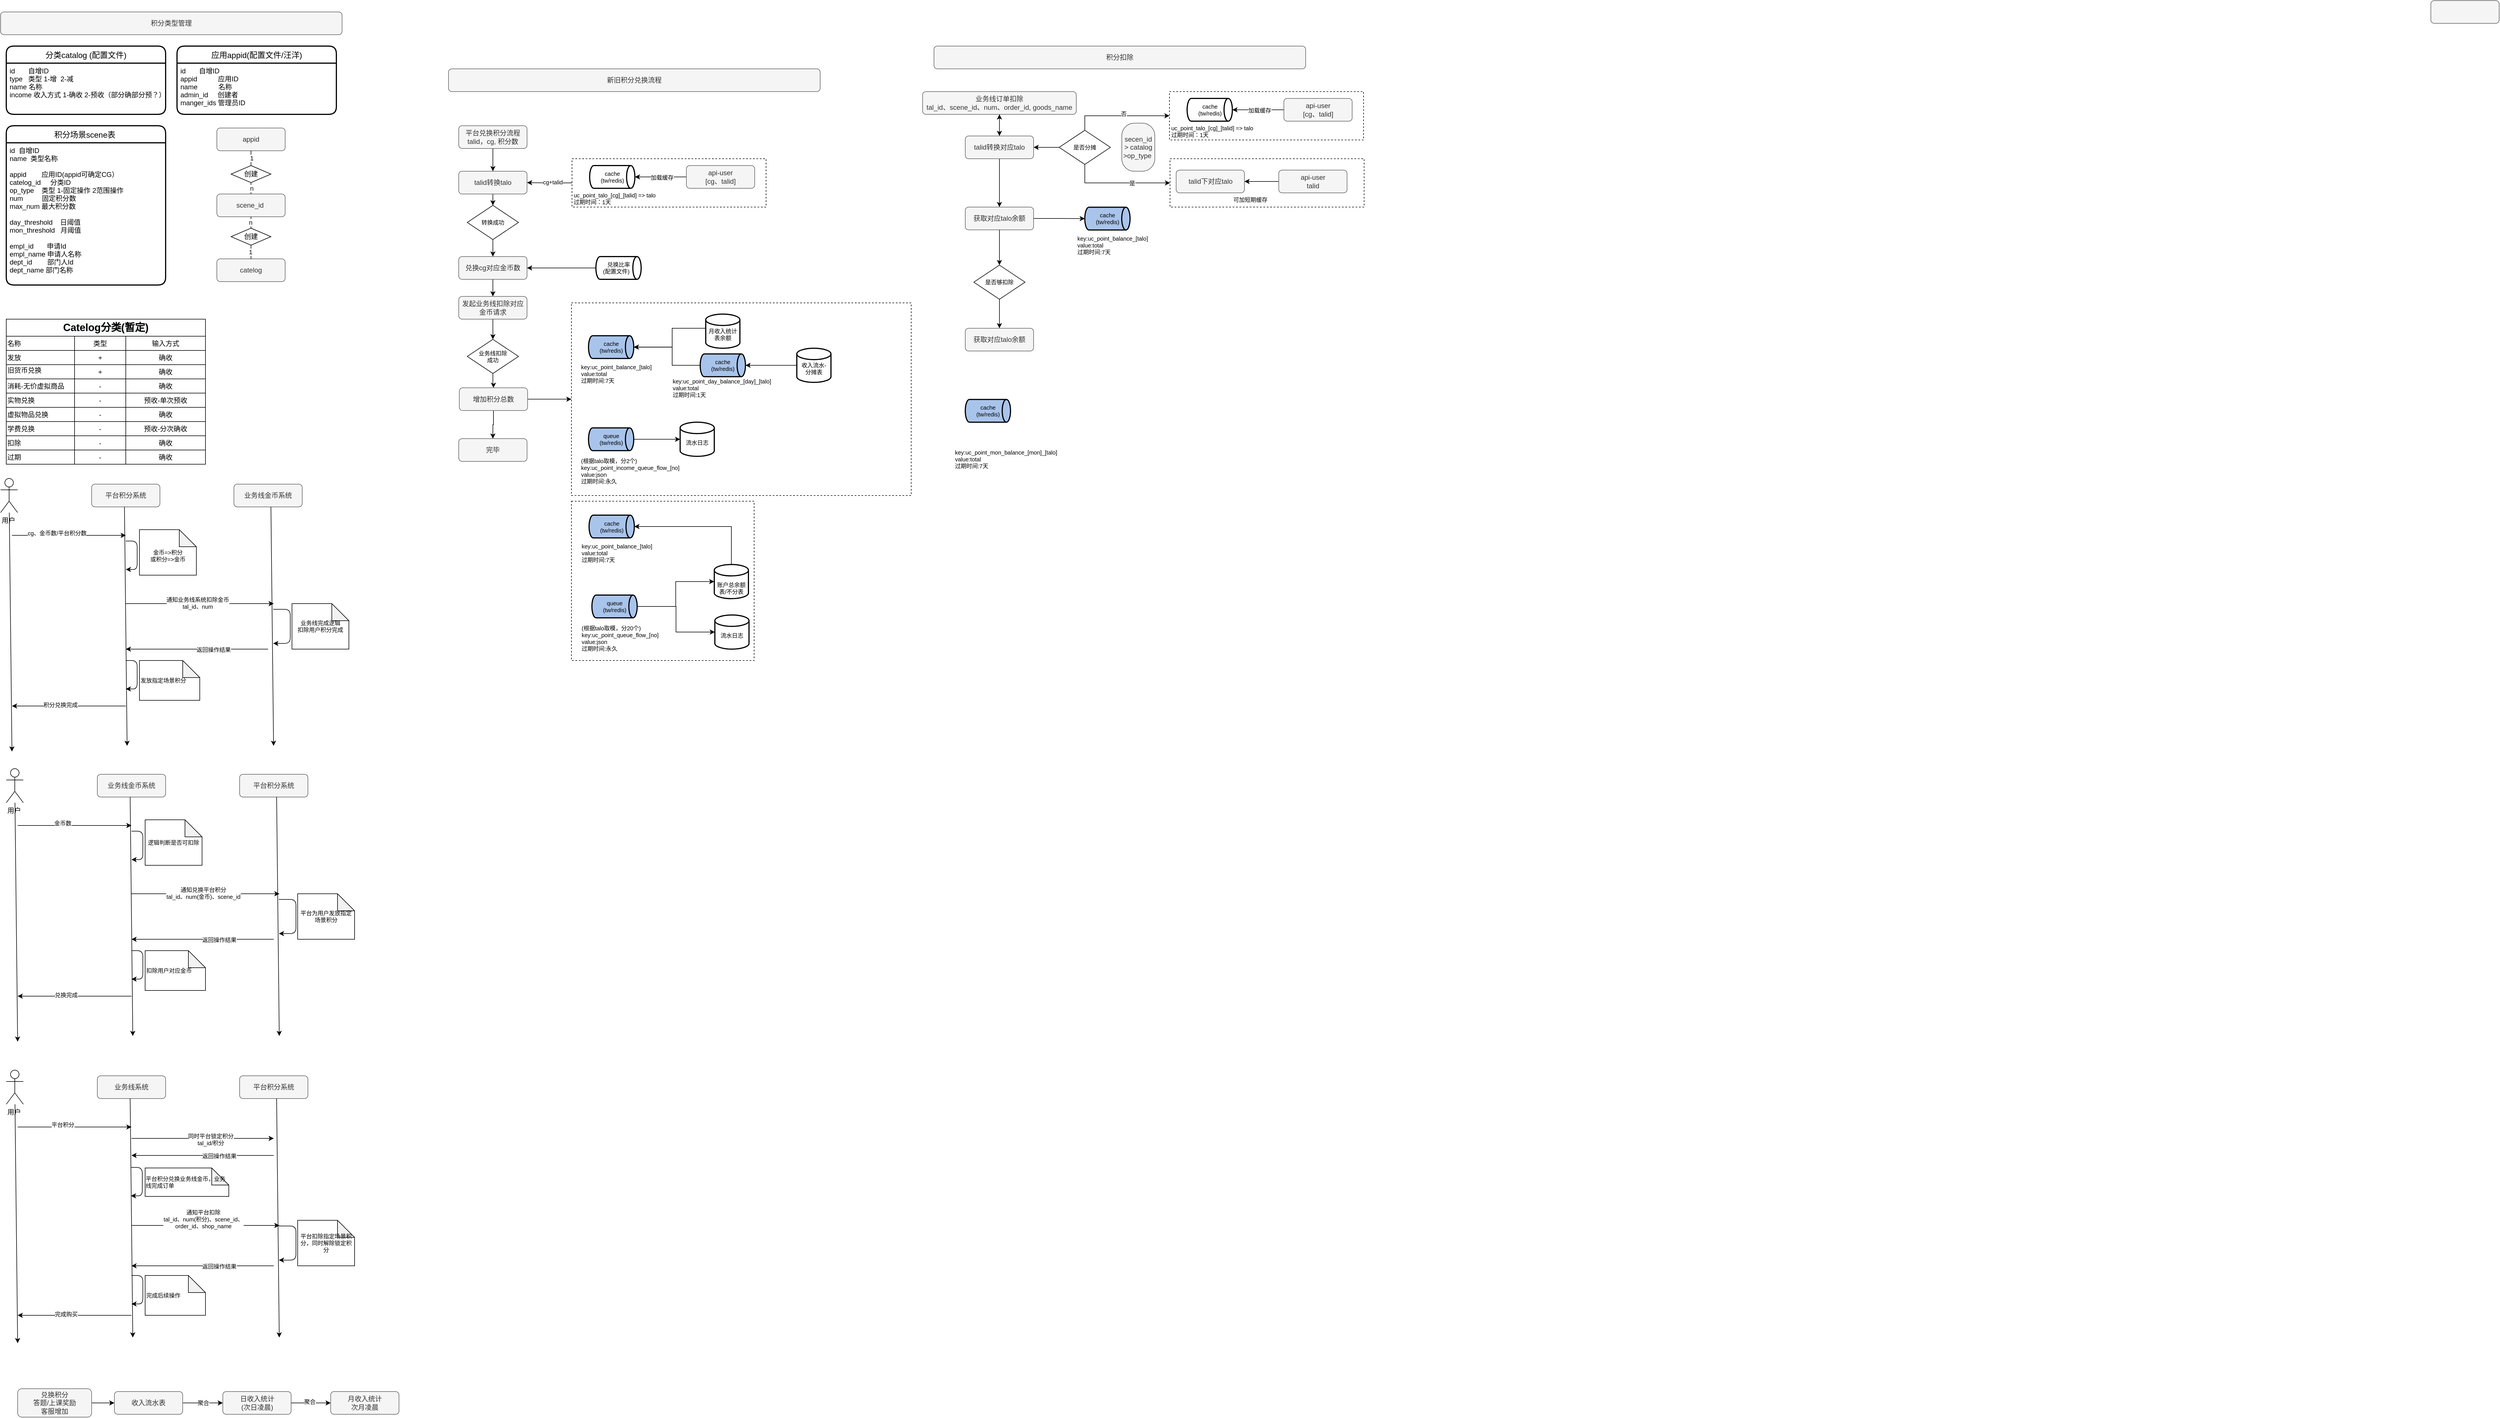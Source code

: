<mxfile version="14.0.1" type="github">
  <diagram id="adaZDFtTdaTdH5FZkwva" name="第 1 页">
    <mxGraphModel dx="781" dy="1466" grid="1" gridSize="10" guides="1" tooltips="1" connect="1" arrows="1" fold="1" page="1" pageScale="1" pageWidth="827" pageHeight="1169" math="0" shadow="0">
      <root>
        <mxCell id="0" />
        <mxCell id="1" parent="0" />
        <mxCell id="AnFC6immAzE9Fkh495sT-370" value="" style="rounded=0;whiteSpace=wrap;html=1;fontSize=10;align=center;dashed=1;" vertex="1" parent="1">
          <mxGeometry x="2094.75" y="-882" width="341" height="85" as="geometry" />
        </mxCell>
        <mxCell id="AnFC6immAzE9Fkh495sT-204" value="" style="rounded=0;whiteSpace=wrap;html=1;fontSize=10;align=center;dashed=1;" vertex="1" parent="1">
          <mxGeometry x="1044" y="-882" width="341" height="85" as="geometry" />
        </mxCell>
        <mxCell id="AnFC6immAzE9Fkh495sT-1" value="&lt;div&gt;&lt;span&gt;积分类型管理&lt;/span&gt;&lt;/div&gt;" style="rounded=1;whiteSpace=wrap;html=1;fillColor=#f5f5f5;strokeColor=#666666;fontColor=#333333;glass=0;sketch=0;" vertex="1" parent="1">
          <mxGeometry x="40" y="-1140" width="600" height="40" as="geometry" />
        </mxCell>
        <mxCell id="AnFC6immAzE9Fkh495sT-2" value="积分场景scene表 " style="swimlane;childLayout=stackLayout;horizontal=1;startSize=30;horizontalStack=0;rounded=1;fontSize=14;fontStyle=0;strokeWidth=2;resizeParent=0;resizeLast=1;shadow=0;dashed=0;align=center;" vertex="1" parent="1">
          <mxGeometry x="50" y="-940" width="280" height="280" as="geometry" />
        </mxCell>
        <mxCell id="AnFC6immAzE9Fkh495sT-3" value="id  自增ID&#xa;name  类型名称&#xa;&#xa;appid        应用ID(appid可确定CG）&#xa;catelog_id     分类ID&#xa;op_type    类型 1-固定操作 2范围操作&#xa;num          固定积分数&#xa;max_num 最大积分数&#xa;&#xa;day_threshold    日阈值&#xa;mon_threshold   月阈值&#xa;&#xa;empl_id       申请Id&#xa;empl_name 申请人名称&#xa;dept_id        部门人Id&#xa;dept_name 部门名称" style="align=left;strokeColor=none;fillColor=none;spacingLeft=4;fontSize=12;verticalAlign=top;resizable=0;rotatable=0;part=1;" vertex="1" parent="AnFC6immAzE9Fkh495sT-2">
          <mxGeometry y="30" width="280" height="250" as="geometry" />
        </mxCell>
        <mxCell id="AnFC6immAzE9Fkh495sT-5" value="分类catalog (配置文件)" style="swimlane;childLayout=stackLayout;horizontal=1;startSize=30;horizontalStack=0;rounded=1;fontSize=14;fontStyle=0;strokeWidth=2;resizeParent=0;resizeLast=1;shadow=0;dashed=0;align=center;" vertex="1" parent="1">
          <mxGeometry x="50" y="-1080" width="280" height="120" as="geometry" />
        </mxCell>
        <mxCell id="AnFC6immAzE9Fkh495sT-6" value="id       自增ID&#xa;type   类型 1-增  2-减&#xa;name 名称&#xa;income 收入方式 1-确收 2-预收（部分确部分预？）&#xa;&#xa;&#xa;&#xa;" style="align=left;strokeColor=none;fillColor=none;spacingLeft=4;fontSize=12;verticalAlign=top;resizable=0;rotatable=0;part=1;" vertex="1" parent="AnFC6immAzE9Fkh495sT-5">
          <mxGeometry y="30" width="280" height="90" as="geometry" />
        </mxCell>
        <mxCell id="AnFC6immAzE9Fkh495sT-10" value="应用appid(配置文件/汪洋)" style="swimlane;childLayout=stackLayout;horizontal=1;startSize=30;horizontalStack=0;rounded=1;fontSize=14;fontStyle=0;strokeWidth=2;resizeParent=0;resizeLast=1;shadow=0;dashed=0;align=center;" vertex="1" parent="1">
          <mxGeometry x="350" y="-1080" width="280" height="120" as="geometry" />
        </mxCell>
        <mxCell id="AnFC6immAzE9Fkh495sT-11" value="id       自增ID&#xa;appid           应用ID&#xa;name           名称&#xa;admin_id     创建者&#xa;manger_ids 管理员ID&#xa;&#xa;&#xa;&#xa;" style="align=left;strokeColor=none;fillColor=none;spacingLeft=4;fontSize=12;verticalAlign=top;resizable=0;rotatable=0;part=1;" vertex="1" parent="AnFC6immAzE9Fkh495sT-10">
          <mxGeometry y="30" width="280" height="90" as="geometry" />
        </mxCell>
        <mxCell id="AnFC6immAzE9Fkh495sT-13" value="scene_id&amp;nbsp;" style="rounded=1;whiteSpace=wrap;html=1;fillColor=#f5f5f5;strokeColor=#666666;fontColor=#333333;glass=0;sketch=0;" vertex="1" parent="1">
          <mxGeometry x="420" y="-820" width="120" height="40" as="geometry" />
        </mxCell>
        <mxCell id="AnFC6immAzE9Fkh495sT-14" value="catelog" style="rounded=1;whiteSpace=wrap;html=1;fillColor=#f5f5f5;strokeColor=#666666;fontColor=#333333;glass=0;sketch=0;verticalAlign=middle;" vertex="1" parent="1">
          <mxGeometry x="420" y="-706" width="120" height="40" as="geometry" />
        </mxCell>
        <mxCell id="AnFC6immAzE9Fkh495sT-16" value="appid" style="rounded=1;whiteSpace=wrap;html=1;fillColor=#f5f5f5;strokeColor=#666666;fontColor=#333333;glass=0;sketch=0;" vertex="1" parent="1">
          <mxGeometry x="420" y="-936" width="120" height="40" as="geometry" />
        </mxCell>
        <mxCell id="AnFC6immAzE9Fkh495sT-22" value="创建" style="rhombus;whiteSpace=wrap;html=1;" vertex="1" parent="1">
          <mxGeometry x="445" y="-870" width="70" height="30" as="geometry" />
        </mxCell>
        <mxCell id="AnFC6immAzE9Fkh495sT-25" value="" style="endArrow=none;html=1;entryX=0.5;entryY=1;entryDx=0;entryDy=0;exitX=0.5;exitY=0;exitDx=0;exitDy=0;" edge="1" parent="1" source="AnFC6immAzE9Fkh495sT-22" target="AnFC6immAzE9Fkh495sT-16">
          <mxGeometry width="50" height="50" relative="1" as="geometry">
            <mxPoint x="460" y="-820" as="sourcePoint" />
            <mxPoint x="510" y="-870" as="targetPoint" />
          </mxGeometry>
        </mxCell>
        <mxCell id="AnFC6immAzE9Fkh495sT-26" value="1" style="edgeLabel;html=1;align=center;verticalAlign=middle;resizable=0;points=[];" vertex="1" connectable="0" parent="AnFC6immAzE9Fkh495sT-25">
          <mxGeometry y="-1" relative="1" as="geometry">
            <mxPoint as="offset" />
          </mxGeometry>
        </mxCell>
        <mxCell id="AnFC6immAzE9Fkh495sT-27" value="" style="endArrow=none;html=1;entryX=0.5;entryY=1;entryDx=0;entryDy=0;exitX=0.5;exitY=0;exitDx=0;exitDy=0;" edge="1" parent="1" source="AnFC6immAzE9Fkh495sT-13" target="AnFC6immAzE9Fkh495sT-22">
          <mxGeometry width="50" height="50" relative="1" as="geometry">
            <mxPoint x="490" y="-860" as="sourcePoint" />
            <mxPoint x="490" y="-890" as="targetPoint" />
          </mxGeometry>
        </mxCell>
        <mxCell id="AnFC6immAzE9Fkh495sT-28" value="n" style="edgeLabel;html=1;align=center;verticalAlign=middle;resizable=0;points=[];" vertex="1" connectable="0" parent="AnFC6immAzE9Fkh495sT-27">
          <mxGeometry y="-1" relative="1" as="geometry">
            <mxPoint as="offset" />
          </mxGeometry>
        </mxCell>
        <mxCell id="AnFC6immAzE9Fkh495sT-29" value="创建" style="rhombus;whiteSpace=wrap;html=1;verticalAlign=middle;" vertex="1" parent="1">
          <mxGeometry x="445" y="-760" width="70" height="30" as="geometry" />
        </mxCell>
        <mxCell id="AnFC6immAzE9Fkh495sT-30" value="" style="endArrow=none;html=1;entryX=0.5;entryY=0;entryDx=0;entryDy=0;exitX=0.5;exitY=1;exitDx=0;exitDy=0;" edge="1" parent="1" source="AnFC6immAzE9Fkh495sT-13" target="AnFC6immAzE9Fkh495sT-29">
          <mxGeometry width="50" height="50" relative="1" as="geometry">
            <mxPoint x="490" y="-850" as="sourcePoint" />
            <mxPoint x="490" y="-890" as="targetPoint" />
          </mxGeometry>
        </mxCell>
        <mxCell id="AnFC6immAzE9Fkh495sT-31" value="n" style="edgeLabel;html=1;align=center;verticalAlign=middle;resizable=0;points=[];" vertex="1" connectable="0" parent="AnFC6immAzE9Fkh495sT-30">
          <mxGeometry y="-1" relative="1" as="geometry">
            <mxPoint as="offset" />
          </mxGeometry>
        </mxCell>
        <mxCell id="AnFC6immAzE9Fkh495sT-32" value="" style="endArrow=none;html=1;entryX=0.5;entryY=0;entryDx=0;entryDy=0;exitX=0.5;exitY=1;exitDx=0;exitDy=0;verticalAlign=middle;" edge="1" parent="1" source="AnFC6immAzE9Fkh495sT-29" target="AnFC6immAzE9Fkh495sT-14">
          <mxGeometry width="50" height="50" relative="1" as="geometry">
            <mxPoint x="479.5" y="-682" as="sourcePoint" />
            <mxPoint x="479.5" y="-636" as="targetPoint" />
          </mxGeometry>
        </mxCell>
        <mxCell id="AnFC6immAzE9Fkh495sT-33" value="1" style="edgeLabel;html=1;align=center;verticalAlign=middle;resizable=0;points=[];" vertex="1" connectable="0" parent="AnFC6immAzE9Fkh495sT-32">
          <mxGeometry y="-1" relative="1" as="geometry">
            <mxPoint as="offset" />
          </mxGeometry>
        </mxCell>
        <mxCell id="AnFC6immAzE9Fkh495sT-37" value="&lt;h1&gt;&lt;br&gt;&lt;/h1&gt;&lt;div&gt;&lt;div&gt;&lt;br&gt;&lt;/div&gt;&lt;div&gt;&lt;br&gt;&lt;/div&gt;&lt;/div&gt;&lt;div&gt;&lt;br&gt;&lt;/div&gt;" style="text;html=1;strokeColor=none;fillColor=none;spacing=5;spacingTop=-20;whiteSpace=wrap;overflow=hidden;rounded=0;" vertex="1" parent="1">
          <mxGeometry x="100" y="-635" width="590" height="250" as="geometry" />
        </mxCell>
        <mxCell id="AnFC6immAzE9Fkh495sT-49" value="&lt;h1 style=&quot;color: rgb(0 , 0 , 0) ; font-family: &amp;#34;helvetica&amp;#34; ; font-style: normal ; letter-spacing: normal ; text-align: left ; text-indent: 0px ; text-transform: none ; word-spacing: 0px ; background-color: rgb(248 , 249 , 250) ; font-size: 18px&quot;&gt;Catelog分类(暂定)&lt;/h1&gt;" style="shape=table;html=1;whiteSpace=wrap;startSize=30;container=1;collapsible=0;childLayout=tableLayout;fontStyle=1;align=center;" vertex="1" parent="1">
          <mxGeometry x="50" y="-600" width="350" height="255" as="geometry" />
        </mxCell>
        <mxCell id="AnFC6immAzE9Fkh495sT-83" style="shape=partialRectangle;html=1;whiteSpace=wrap;collapsible=0;dropTarget=0;pointerEvents=0;fillColor=none;top=0;left=0;bottom=0;right=0;points=[[0,0.5],[1,0.5]];portConstraint=eastwest;" vertex="1" parent="AnFC6immAzE9Fkh495sT-49">
          <mxGeometry y="30" width="350" height="25" as="geometry" />
        </mxCell>
        <mxCell id="AnFC6immAzE9Fkh495sT-84" value="名称" style="shape=partialRectangle;html=1;whiteSpace=wrap;connectable=0;fillColor=none;top=0;left=0;bottom=0;right=0;overflow=hidden;align=left;" vertex="1" parent="AnFC6immAzE9Fkh495sT-83">
          <mxGeometry width="120" height="25" as="geometry" />
        </mxCell>
        <mxCell id="AnFC6immAzE9Fkh495sT-85" value="类型" style="shape=partialRectangle;html=1;whiteSpace=wrap;connectable=0;fillColor=none;top=0;left=0;bottom=0;right=0;overflow=hidden;" vertex="1" parent="AnFC6immAzE9Fkh495sT-83">
          <mxGeometry x="120" width="90" height="25" as="geometry" />
        </mxCell>
        <mxCell id="AnFC6immAzE9Fkh495sT-86" value="输入方式" style="shape=partialRectangle;html=1;whiteSpace=wrap;connectable=0;fillColor=none;top=0;left=0;bottom=0;right=0;overflow=hidden;" vertex="1" parent="AnFC6immAzE9Fkh495sT-83">
          <mxGeometry x="210" width="140" height="25" as="geometry" />
        </mxCell>
        <mxCell id="AnFC6immAzE9Fkh495sT-50" value="" style="shape=partialRectangle;html=1;whiteSpace=wrap;collapsible=0;dropTarget=0;pointerEvents=0;fillColor=none;top=0;left=0;bottom=0;right=0;points=[[0,0.5],[1,0.5]];portConstraint=eastwest;" vertex="1" parent="AnFC6immAzE9Fkh495sT-49">
          <mxGeometry y="55" width="350" height="25" as="geometry" />
        </mxCell>
        <mxCell id="AnFC6immAzE9Fkh495sT-51" value="&lt;div&gt;发放&lt;/div&gt;" style="shape=partialRectangle;html=1;whiteSpace=wrap;connectable=0;fillColor=none;top=0;left=0;bottom=0;right=0;overflow=hidden;align=left;" vertex="1" parent="AnFC6immAzE9Fkh495sT-50">
          <mxGeometry width="120" height="25" as="geometry" />
        </mxCell>
        <mxCell id="AnFC6immAzE9Fkh495sT-52" value="+" style="shape=partialRectangle;html=1;whiteSpace=wrap;connectable=0;fillColor=none;top=0;left=0;bottom=0;right=0;overflow=hidden;" vertex="1" parent="AnFC6immAzE9Fkh495sT-50">
          <mxGeometry x="120" width="90" height="25" as="geometry" />
        </mxCell>
        <mxCell id="AnFC6immAzE9Fkh495sT-53" value="确收" style="shape=partialRectangle;html=1;whiteSpace=wrap;connectable=0;fillColor=none;top=0;left=0;bottom=0;right=0;overflow=hidden;" vertex="1" parent="AnFC6immAzE9Fkh495sT-50">
          <mxGeometry x="210" width="140" height="25" as="geometry" />
        </mxCell>
        <mxCell id="AnFC6immAzE9Fkh495sT-54" value="" style="shape=partialRectangle;html=1;whiteSpace=wrap;collapsible=0;dropTarget=0;pointerEvents=0;fillColor=none;top=0;left=0;bottom=0;right=0;points=[[0,0.5],[1,0.5]];portConstraint=eastwest;" vertex="1" parent="AnFC6immAzE9Fkh495sT-49">
          <mxGeometry y="80" width="350" height="25" as="geometry" />
        </mxCell>
        <mxCell id="AnFC6immAzE9Fkh495sT-55" value="&lt;div&gt;旧货币兑换&lt;/div&gt;&lt;div&gt;&lt;br&gt;&lt;/div&gt;" style="shape=partialRectangle;html=1;whiteSpace=wrap;connectable=0;fillColor=none;top=0;left=0;bottom=0;right=0;overflow=hidden;align=left;" vertex="1" parent="AnFC6immAzE9Fkh495sT-54">
          <mxGeometry width="120" height="25" as="geometry" />
        </mxCell>
        <mxCell id="AnFC6immAzE9Fkh495sT-56" value="+" style="shape=partialRectangle;html=1;whiteSpace=wrap;connectable=0;fillColor=none;top=0;left=0;bottom=0;right=0;overflow=hidden;" vertex="1" parent="AnFC6immAzE9Fkh495sT-54">
          <mxGeometry x="120" width="90" height="25" as="geometry" />
        </mxCell>
        <mxCell id="AnFC6immAzE9Fkh495sT-57" value="&lt;span&gt;确收&lt;/span&gt;" style="shape=partialRectangle;html=1;whiteSpace=wrap;connectable=0;fillColor=none;top=0;left=0;bottom=0;right=0;overflow=hidden;" vertex="1" parent="AnFC6immAzE9Fkh495sT-54">
          <mxGeometry x="210" width="140" height="25" as="geometry" />
        </mxCell>
        <mxCell id="AnFC6immAzE9Fkh495sT-58" value="" style="shape=partialRectangle;html=1;whiteSpace=wrap;collapsible=0;dropTarget=0;pointerEvents=0;fillColor=none;top=0;left=0;bottom=0;right=0;points=[[0,0.5],[1,0.5]];portConstraint=eastwest;" vertex="1" parent="AnFC6immAzE9Fkh495sT-49">
          <mxGeometry y="105" width="350" height="25" as="geometry" />
        </mxCell>
        <mxCell id="AnFC6immAzE9Fkh495sT-59" value="&lt;span&gt;消耗-&lt;/span&gt;&lt;span&gt;无价虚拟商品&lt;br&gt;&lt;/span&gt;" style="shape=partialRectangle;html=1;whiteSpace=wrap;connectable=0;fillColor=none;top=0;left=0;bottom=0;right=0;overflow=hidden;align=left;" vertex="1" parent="AnFC6immAzE9Fkh495sT-58">
          <mxGeometry width="120" height="25" as="geometry" />
        </mxCell>
        <mxCell id="AnFC6immAzE9Fkh495sT-60" value="&lt;div style=&quot;text-align: left&quot;&gt;-&lt;/div&gt;" style="shape=partialRectangle;html=1;whiteSpace=wrap;connectable=0;fillColor=none;top=0;left=0;bottom=0;right=0;overflow=hidden;" vertex="1" parent="AnFC6immAzE9Fkh495sT-58">
          <mxGeometry x="120" width="90" height="25" as="geometry" />
        </mxCell>
        <mxCell id="AnFC6immAzE9Fkh495sT-61" value="&lt;span&gt;确收&lt;/span&gt;" style="shape=partialRectangle;html=1;whiteSpace=wrap;connectable=0;fillColor=none;top=0;left=0;bottom=0;right=0;overflow=hidden;" vertex="1" parent="AnFC6immAzE9Fkh495sT-58">
          <mxGeometry x="210" width="140" height="25" as="geometry" />
        </mxCell>
        <mxCell id="AnFC6immAzE9Fkh495sT-62" style="shape=partialRectangle;html=1;whiteSpace=wrap;collapsible=0;dropTarget=0;pointerEvents=0;fillColor=none;top=0;left=0;bottom=0;right=0;points=[[0,0.5],[1,0.5]];portConstraint=eastwest;" vertex="1" parent="AnFC6immAzE9Fkh495sT-49">
          <mxGeometry y="130" width="350" height="25" as="geometry" />
        </mxCell>
        <mxCell id="AnFC6immAzE9Fkh495sT-63" value="&lt;div style=&quot;&quot;&gt;实物兑换&lt;/div&gt;" style="shape=partialRectangle;html=1;whiteSpace=wrap;connectable=0;fillColor=none;top=0;left=0;bottom=0;right=0;overflow=hidden;align=left;" vertex="1" parent="AnFC6immAzE9Fkh495sT-62">
          <mxGeometry width="120" height="25" as="geometry" />
        </mxCell>
        <mxCell id="AnFC6immAzE9Fkh495sT-64" value="-" style="shape=partialRectangle;html=1;whiteSpace=wrap;connectable=0;fillColor=none;top=0;left=0;bottom=0;right=0;overflow=hidden;" vertex="1" parent="AnFC6immAzE9Fkh495sT-62">
          <mxGeometry x="120" width="90" height="25" as="geometry" />
        </mxCell>
        <mxCell id="AnFC6immAzE9Fkh495sT-65" value="预收-单次预收" style="shape=partialRectangle;html=1;whiteSpace=wrap;connectable=0;fillColor=none;top=0;left=0;bottom=0;right=0;overflow=hidden;" vertex="1" parent="AnFC6immAzE9Fkh495sT-62">
          <mxGeometry x="210" width="140" height="25" as="geometry" />
        </mxCell>
        <mxCell id="AnFC6immAzE9Fkh495sT-66" style="shape=partialRectangle;html=1;whiteSpace=wrap;collapsible=0;dropTarget=0;pointerEvents=0;fillColor=none;top=0;left=0;bottom=0;right=0;points=[[0,0.5],[1,0.5]];portConstraint=eastwest;" vertex="1" parent="AnFC6immAzE9Fkh495sT-49">
          <mxGeometry y="155" width="350" height="25" as="geometry" />
        </mxCell>
        <mxCell id="AnFC6immAzE9Fkh495sT-67" value="&lt;div style=&quot;&quot;&gt;虚拟物品兑换&lt;/div&gt;" style="shape=partialRectangle;html=1;whiteSpace=wrap;connectable=0;fillColor=none;top=0;left=0;bottom=0;right=0;overflow=hidden;align=left;" vertex="1" parent="AnFC6immAzE9Fkh495sT-66">
          <mxGeometry width="120" height="25" as="geometry" />
        </mxCell>
        <mxCell id="AnFC6immAzE9Fkh495sT-68" value="-" style="shape=partialRectangle;html=1;whiteSpace=wrap;connectable=0;fillColor=none;top=0;left=0;bottom=0;right=0;overflow=hidden;" vertex="1" parent="AnFC6immAzE9Fkh495sT-66">
          <mxGeometry x="120" width="90" height="25" as="geometry" />
        </mxCell>
        <mxCell id="AnFC6immAzE9Fkh495sT-69" value="确收" style="shape=partialRectangle;html=1;whiteSpace=wrap;connectable=0;fillColor=none;top=0;left=0;bottom=0;right=0;overflow=hidden;" vertex="1" parent="AnFC6immAzE9Fkh495sT-66">
          <mxGeometry x="210" width="140" height="25" as="geometry" />
        </mxCell>
        <mxCell id="AnFC6immAzE9Fkh495sT-70" style="shape=partialRectangle;html=1;whiteSpace=wrap;collapsible=0;dropTarget=0;pointerEvents=0;fillColor=none;top=0;left=0;bottom=0;right=0;points=[[0,0.5],[1,0.5]];portConstraint=eastwest;" vertex="1" parent="AnFC6immAzE9Fkh495sT-49">
          <mxGeometry y="180" width="350" height="25" as="geometry" />
        </mxCell>
        <mxCell id="AnFC6immAzE9Fkh495sT-71" value="&lt;div&gt;学费兑换&lt;/div&gt;" style="shape=partialRectangle;html=1;whiteSpace=wrap;connectable=0;fillColor=none;top=0;left=0;bottom=0;right=0;overflow=hidden;align=left;" vertex="1" parent="AnFC6immAzE9Fkh495sT-70">
          <mxGeometry width="120" height="25" as="geometry" />
        </mxCell>
        <mxCell id="AnFC6immAzE9Fkh495sT-72" value="-" style="shape=partialRectangle;html=1;whiteSpace=wrap;connectable=0;fillColor=none;top=0;left=0;bottom=0;right=0;overflow=hidden;" vertex="1" parent="AnFC6immAzE9Fkh495sT-70">
          <mxGeometry x="120" width="90" height="25" as="geometry" />
        </mxCell>
        <mxCell id="AnFC6immAzE9Fkh495sT-73" value="&lt;span style=&quot;text-align: left&quot;&gt;预收-&lt;/span&gt;&lt;span&gt;分次确收&lt;/span&gt;&lt;span style=&quot;text-align: left&quot;&gt;&lt;br&gt;&lt;/span&gt;" style="shape=partialRectangle;html=1;whiteSpace=wrap;connectable=0;fillColor=none;top=0;left=0;bottom=0;right=0;overflow=hidden;" vertex="1" parent="AnFC6immAzE9Fkh495sT-70">
          <mxGeometry x="210" width="140" height="25" as="geometry" />
        </mxCell>
        <mxCell id="AnFC6immAzE9Fkh495sT-75" style="shape=partialRectangle;html=1;whiteSpace=wrap;collapsible=0;dropTarget=0;pointerEvents=0;fillColor=none;top=0;left=0;bottom=0;right=0;points=[[0,0.5],[1,0.5]];portConstraint=eastwest;" vertex="1" parent="AnFC6immAzE9Fkh495sT-49">
          <mxGeometry y="205" width="350" height="25" as="geometry" />
        </mxCell>
        <mxCell id="AnFC6immAzE9Fkh495sT-76" value="&lt;span style=&quot;&quot;&gt;扣除&lt;/span&gt;" style="shape=partialRectangle;html=1;whiteSpace=wrap;connectable=0;fillColor=none;top=0;left=0;bottom=0;right=0;overflow=hidden;align=left;" vertex="1" parent="AnFC6immAzE9Fkh495sT-75">
          <mxGeometry width="120" height="25" as="geometry" />
        </mxCell>
        <mxCell id="AnFC6immAzE9Fkh495sT-77" value="-" style="shape=partialRectangle;html=1;whiteSpace=wrap;connectable=0;fillColor=none;top=0;left=0;bottom=0;right=0;overflow=hidden;" vertex="1" parent="AnFC6immAzE9Fkh495sT-75">
          <mxGeometry x="120" width="90" height="25" as="geometry" />
        </mxCell>
        <mxCell id="AnFC6immAzE9Fkh495sT-78" value="确收" style="shape=partialRectangle;html=1;whiteSpace=wrap;connectable=0;fillColor=none;top=0;left=0;bottom=0;right=0;overflow=hidden;" vertex="1" parent="AnFC6immAzE9Fkh495sT-75">
          <mxGeometry x="210" width="140" height="25" as="geometry" />
        </mxCell>
        <mxCell id="AnFC6immAzE9Fkh495sT-79" style="shape=partialRectangle;html=1;whiteSpace=wrap;collapsible=0;dropTarget=0;pointerEvents=0;fillColor=none;top=0;left=0;bottom=0;right=0;points=[[0,0.5],[1,0.5]];portConstraint=eastwest;" vertex="1" parent="AnFC6immAzE9Fkh495sT-49">
          <mxGeometry y="230" width="350" height="25" as="geometry" />
        </mxCell>
        <mxCell id="AnFC6immAzE9Fkh495sT-80" value="&lt;span style=&quot;&quot;&gt;过期&lt;/span&gt;" style="shape=partialRectangle;html=1;whiteSpace=wrap;connectable=0;fillColor=none;top=0;left=0;bottom=0;right=0;overflow=hidden;align=left;" vertex="1" parent="AnFC6immAzE9Fkh495sT-79">
          <mxGeometry width="120" height="25" as="geometry" />
        </mxCell>
        <mxCell id="AnFC6immAzE9Fkh495sT-81" value="-" style="shape=partialRectangle;html=1;whiteSpace=wrap;connectable=0;fillColor=none;top=0;left=0;bottom=0;right=0;overflow=hidden;" vertex="1" parent="AnFC6immAzE9Fkh495sT-79">
          <mxGeometry x="120" width="90" height="25" as="geometry" />
        </mxCell>
        <mxCell id="AnFC6immAzE9Fkh495sT-82" value="确收" style="shape=partialRectangle;html=1;whiteSpace=wrap;connectable=0;fillColor=none;top=0;left=0;bottom=0;right=0;overflow=hidden;" vertex="1" parent="AnFC6immAzE9Fkh495sT-79">
          <mxGeometry x="210" width="140" height="25" as="geometry" />
        </mxCell>
        <mxCell id="AnFC6immAzE9Fkh495sT-87" value="用户" style="shape=umlActor;verticalLabelPosition=bottom;verticalAlign=top;html=1;outlineConnect=0;align=left;" vertex="1" parent="1">
          <mxGeometry x="40" y="-320" width="30" height="60" as="geometry" />
        </mxCell>
        <mxCell id="AnFC6immAzE9Fkh495sT-88" value="平台积分系统" style="rounded=1;whiteSpace=wrap;html=1;fillColor=#f5f5f5;strokeColor=#666666;fontColor=#333333;glass=0;sketch=0;align=center;" vertex="1" parent="1">
          <mxGeometry x="200" y="-310" width="120" height="40" as="geometry" />
        </mxCell>
        <mxCell id="AnFC6immAzE9Fkh495sT-89" value="业务线金币系统" style="rounded=1;whiteSpace=wrap;html=1;fillColor=#f5f5f5;strokeColor=#666666;fontColor=#333333;glass=0;sketch=0;align=center;" vertex="1" parent="1">
          <mxGeometry x="450" y="-310" width="120" height="40" as="geometry" />
        </mxCell>
        <mxCell id="AnFC6immAzE9Fkh495sT-90" value="" style="endArrow=classic;html=1;" edge="1" parent="1" source="AnFC6immAzE9Fkh495sT-87">
          <mxGeometry width="50" height="50" relative="1" as="geometry">
            <mxPoint x="50" y="-150" as="sourcePoint" />
            <mxPoint x="60" y="160" as="targetPoint" />
          </mxGeometry>
        </mxCell>
        <mxCell id="AnFC6immAzE9Fkh495sT-92" value="" style="endArrow=classic;html=1;" edge="1" parent="1">
          <mxGeometry width="50" height="50" relative="1" as="geometry">
            <mxPoint x="257.663" y="-270" as="sourcePoint" />
            <mxPoint x="262.33" y="150" as="targetPoint" />
          </mxGeometry>
        </mxCell>
        <mxCell id="AnFC6immAzE9Fkh495sT-93" value="" style="endArrow=classic;html=1;" edge="1" parent="1">
          <mxGeometry width="50" height="50" relative="1" as="geometry">
            <mxPoint x="515.003" y="-270" as="sourcePoint" />
            <mxPoint x="519.67" y="150" as="targetPoint" />
          </mxGeometry>
        </mxCell>
        <mxCell id="AnFC6immAzE9Fkh495sT-94" value="" style="endArrow=classic;html=1;" edge="1" parent="1">
          <mxGeometry width="50" height="50" relative="1" as="geometry">
            <mxPoint x="60" y="-220" as="sourcePoint" />
            <mxPoint x="260" y="-220" as="targetPoint" />
          </mxGeometry>
        </mxCell>
        <mxCell id="AnFC6immAzE9Fkh495sT-95" value="&lt;font style=&quot;font-size: 10px&quot;&gt;cg、金币数/平台积分数&lt;/font&gt;" style="edgeLabel;html=1;align=center;verticalAlign=middle;resizable=0;points=[];" vertex="1" connectable="0" parent="AnFC6immAzE9Fkh495sT-94">
          <mxGeometry x="-0.21" y="4" relative="1" as="geometry">
            <mxPoint as="offset" />
          </mxGeometry>
        </mxCell>
        <mxCell id="AnFC6immAzE9Fkh495sT-97" value="" style="endArrow=classic;html=1;" edge="1" parent="1">
          <mxGeometry width="50" height="50" relative="1" as="geometry">
            <mxPoint x="260" y="-210" as="sourcePoint" />
            <mxPoint x="260" y="-160" as="targetPoint" />
            <Array as="points">
              <mxPoint x="280" y="-210" />
              <mxPoint x="280" y="-160" />
            </Array>
          </mxGeometry>
        </mxCell>
        <mxCell id="AnFC6immAzE9Fkh495sT-99" value="" style="endArrow=classic;html=1;fontSize=10;" edge="1" parent="1">
          <mxGeometry width="50" height="50" relative="1" as="geometry">
            <mxPoint x="260" y="-100" as="sourcePoint" />
            <mxPoint x="520" y="-100" as="targetPoint" />
          </mxGeometry>
        </mxCell>
        <mxCell id="AnFC6immAzE9Fkh495sT-101" value="通知业务线系统扣除金币&lt;br&gt;tal_id、num" style="edgeLabel;html=1;align=center;verticalAlign=middle;resizable=0;points=[];fontSize=10;" vertex="1" connectable="0" parent="AnFC6immAzE9Fkh495sT-99">
          <mxGeometry x="-0.034" y="1" relative="1" as="geometry">
            <mxPoint as="offset" />
          </mxGeometry>
        </mxCell>
        <mxCell id="AnFC6immAzE9Fkh495sT-100" value="&lt;br style=&quot;text-align: left&quot;&gt;&lt;font style=&quot;text-align: left&quot;&gt;金币=&amp;gt;积分&lt;br&gt;或积分=&amp;gt;金币&lt;/font&gt;" style="shape=note;whiteSpace=wrap;html=1;backgroundOutline=1;darkOpacity=0.05;fontSize=10;align=center;" vertex="1" parent="1">
          <mxGeometry x="284" y="-230" width="100" height="80" as="geometry" />
        </mxCell>
        <mxCell id="AnFC6immAzE9Fkh495sT-106" value="" style="endArrow=classic;html=1;fontSize=10;" edge="1" parent="1">
          <mxGeometry width="50" height="50" relative="1" as="geometry">
            <mxPoint x="519" y="-90" as="sourcePoint" />
            <mxPoint x="519" y="-30" as="targetPoint" />
            <Array as="points">
              <mxPoint x="549" y="-90" />
              <mxPoint x="549" y="-30" />
            </Array>
          </mxGeometry>
        </mxCell>
        <mxCell id="AnFC6immAzE9Fkh495sT-107" value="业务线完成逻辑&lt;br&gt;&lt;div style=&quot;text-align: left&quot;&gt;&lt;span&gt;扣除用户积分完成&lt;/span&gt;&lt;/div&gt;" style="shape=note;whiteSpace=wrap;html=1;backgroundOutline=1;darkOpacity=0.05;fontSize=10;align=center;" vertex="1" parent="1">
          <mxGeometry x="552" y="-100" width="100" height="80" as="geometry" />
        </mxCell>
        <mxCell id="AnFC6immAzE9Fkh495sT-109" value="" style="endArrow=classic;html=1;fontSize=10;" edge="1" parent="1">
          <mxGeometry width="50" height="50" relative="1" as="geometry">
            <mxPoint x="510" y="-20" as="sourcePoint" />
            <mxPoint x="260" y="-20" as="targetPoint" />
          </mxGeometry>
        </mxCell>
        <mxCell id="AnFC6immAzE9Fkh495sT-112" value="返回操作结果" style="edgeLabel;html=1;align=center;verticalAlign=middle;resizable=0;points=[];fontSize=10;" vertex="1" connectable="0" parent="AnFC6immAzE9Fkh495sT-109">
          <mxGeometry x="-0.233" y="1" relative="1" as="geometry">
            <mxPoint as="offset" />
          </mxGeometry>
        </mxCell>
        <mxCell id="AnFC6immAzE9Fkh495sT-110" value="" style="endArrow=classic;html=1;" edge="1" parent="1">
          <mxGeometry width="50" height="50" relative="1" as="geometry">
            <mxPoint x="260" as="sourcePoint" />
            <mxPoint x="260" y="50" as="targetPoint" />
            <Array as="points">
              <mxPoint x="280" />
              <mxPoint x="280" y="50" />
            </Array>
          </mxGeometry>
        </mxCell>
        <mxCell id="AnFC6immAzE9Fkh495sT-111" value="发放指定场景积分" style="shape=note;whiteSpace=wrap;html=1;backgroundOutline=1;darkOpacity=0.05;fontSize=10;align=left;" vertex="1" parent="1">
          <mxGeometry x="284" width="106" height="70" as="geometry" />
        </mxCell>
        <mxCell id="AnFC6immAzE9Fkh495sT-113" value="" style="endArrow=classic;html=1;fontSize=10;" edge="1" parent="1">
          <mxGeometry width="50" height="50" relative="1" as="geometry">
            <mxPoint x="260" y="80" as="sourcePoint" />
            <mxPoint x="60" y="80" as="targetPoint" />
            <Array as="points" />
          </mxGeometry>
        </mxCell>
        <mxCell id="AnFC6immAzE9Fkh495sT-114" value="积分兑换完成" style="edgeLabel;html=1;align=center;verticalAlign=middle;resizable=0;points=[];fontSize=10;" vertex="1" connectable="0" parent="AnFC6immAzE9Fkh495sT-113">
          <mxGeometry x="0.157" y="-2" relative="1" as="geometry">
            <mxPoint as="offset" />
          </mxGeometry>
        </mxCell>
        <mxCell id="AnFC6immAzE9Fkh495sT-115" value="用户" style="shape=umlActor;verticalLabelPosition=bottom;verticalAlign=top;html=1;outlineConnect=0;align=left;" vertex="1" parent="1">
          <mxGeometry x="50" y="190" width="30" height="60" as="geometry" />
        </mxCell>
        <mxCell id="AnFC6immAzE9Fkh495sT-116" value="业务线金币系统" style="rounded=1;whiteSpace=wrap;html=1;fillColor=#f5f5f5;strokeColor=#666666;fontColor=#333333;glass=0;sketch=0;align=center;" vertex="1" parent="1">
          <mxGeometry x="210" y="200" width="120" height="40" as="geometry" />
        </mxCell>
        <mxCell id="AnFC6immAzE9Fkh495sT-117" value="&lt;span&gt;平台积分系统&lt;/span&gt;" style="rounded=1;whiteSpace=wrap;html=1;fillColor=#f5f5f5;strokeColor=#666666;fontColor=#333333;glass=0;sketch=0;align=center;" vertex="1" parent="1">
          <mxGeometry x="460" y="200" width="120" height="40" as="geometry" />
        </mxCell>
        <mxCell id="AnFC6immAzE9Fkh495sT-118" value="" style="endArrow=classic;html=1;" edge="1" parent="1" source="AnFC6immAzE9Fkh495sT-115">
          <mxGeometry width="50" height="50" relative="1" as="geometry">
            <mxPoint x="60" y="360" as="sourcePoint" />
            <mxPoint x="70" y="670" as="targetPoint" />
          </mxGeometry>
        </mxCell>
        <mxCell id="AnFC6immAzE9Fkh495sT-119" value="" style="endArrow=classic;html=1;" edge="1" parent="1">
          <mxGeometry width="50" height="50" relative="1" as="geometry">
            <mxPoint x="267.663" y="240" as="sourcePoint" />
            <mxPoint x="272.33" y="660" as="targetPoint" />
          </mxGeometry>
        </mxCell>
        <mxCell id="AnFC6immAzE9Fkh495sT-120" value="" style="endArrow=classic;html=1;" edge="1" parent="1">
          <mxGeometry width="50" height="50" relative="1" as="geometry">
            <mxPoint x="525.003" y="240" as="sourcePoint" />
            <mxPoint x="529.67" y="660" as="targetPoint" />
          </mxGeometry>
        </mxCell>
        <mxCell id="AnFC6immAzE9Fkh495sT-121" value="" style="endArrow=classic;html=1;" edge="1" parent="1">
          <mxGeometry width="50" height="50" relative="1" as="geometry">
            <mxPoint x="70" y="290" as="sourcePoint" />
            <mxPoint x="270" y="290" as="targetPoint" />
          </mxGeometry>
        </mxCell>
        <mxCell id="AnFC6immAzE9Fkh495sT-122" value="&lt;font style=&quot;font-size: 10px&quot;&gt;金币数&lt;/font&gt;" style="edgeLabel;html=1;align=center;verticalAlign=middle;resizable=0;points=[];" vertex="1" connectable="0" parent="AnFC6immAzE9Fkh495sT-121">
          <mxGeometry x="-0.21" y="4" relative="1" as="geometry">
            <mxPoint as="offset" />
          </mxGeometry>
        </mxCell>
        <mxCell id="AnFC6immAzE9Fkh495sT-123" value="" style="endArrow=classic;html=1;" edge="1" parent="1">
          <mxGeometry width="50" height="50" relative="1" as="geometry">
            <mxPoint x="270" y="300" as="sourcePoint" />
            <mxPoint x="270" y="350" as="targetPoint" />
            <Array as="points">
              <mxPoint x="290" y="300" />
              <mxPoint x="290" y="350" />
            </Array>
          </mxGeometry>
        </mxCell>
        <mxCell id="AnFC6immAzE9Fkh495sT-124" value="" style="endArrow=classic;html=1;fontSize=10;" edge="1" parent="1">
          <mxGeometry width="50" height="50" relative="1" as="geometry">
            <mxPoint x="270" y="410" as="sourcePoint" />
            <mxPoint x="530" y="410" as="targetPoint" />
          </mxGeometry>
        </mxCell>
        <mxCell id="AnFC6immAzE9Fkh495sT-125" value="通知兑换平台积分&lt;br&gt;tal_id、num(金币)、scene_id" style="edgeLabel;html=1;align=center;verticalAlign=middle;resizable=0;points=[];fontSize=10;" vertex="1" connectable="0" parent="AnFC6immAzE9Fkh495sT-124">
          <mxGeometry x="-0.034" y="1" relative="1" as="geometry">
            <mxPoint as="offset" />
          </mxGeometry>
        </mxCell>
        <mxCell id="AnFC6immAzE9Fkh495sT-126" value="逻辑判断是否可扣除" style="shape=note;whiteSpace=wrap;html=1;backgroundOutline=1;darkOpacity=0.05;fontSize=10;align=center;" vertex="1" parent="1">
          <mxGeometry x="294" y="280" width="100" height="80" as="geometry" />
        </mxCell>
        <mxCell id="AnFC6immAzE9Fkh495sT-127" value="" style="endArrow=classic;html=1;fontSize=10;" edge="1" parent="1">
          <mxGeometry width="50" height="50" relative="1" as="geometry">
            <mxPoint x="529" y="420" as="sourcePoint" />
            <mxPoint x="529" y="480" as="targetPoint" />
            <Array as="points">
              <mxPoint x="559" y="420" />
              <mxPoint x="559" y="480" />
            </Array>
          </mxGeometry>
        </mxCell>
        <mxCell id="AnFC6immAzE9Fkh495sT-128" value="平台为用户发放指定场景积分" style="shape=note;whiteSpace=wrap;html=1;backgroundOutline=1;darkOpacity=0.05;fontSize=10;align=center;" vertex="1" parent="1">
          <mxGeometry x="562" y="410" width="100" height="80" as="geometry" />
        </mxCell>
        <mxCell id="AnFC6immAzE9Fkh495sT-129" value="" style="endArrow=classic;html=1;fontSize=10;" edge="1" parent="1">
          <mxGeometry width="50" height="50" relative="1" as="geometry">
            <mxPoint x="520" y="490" as="sourcePoint" />
            <mxPoint x="270" y="490" as="targetPoint" />
          </mxGeometry>
        </mxCell>
        <mxCell id="AnFC6immAzE9Fkh495sT-130" value="返回操作结果" style="edgeLabel;html=1;align=center;verticalAlign=middle;resizable=0;points=[];fontSize=10;" vertex="1" connectable="0" parent="AnFC6immAzE9Fkh495sT-129">
          <mxGeometry x="-0.233" y="1" relative="1" as="geometry">
            <mxPoint as="offset" />
          </mxGeometry>
        </mxCell>
        <mxCell id="AnFC6immAzE9Fkh495sT-131" value="" style="endArrow=classic;html=1;" edge="1" parent="1">
          <mxGeometry width="50" height="50" relative="1" as="geometry">
            <mxPoint x="270" y="510" as="sourcePoint" />
            <mxPoint x="270" y="560" as="targetPoint" />
            <Array as="points">
              <mxPoint x="290" y="510" />
              <mxPoint x="290" y="560" />
            </Array>
          </mxGeometry>
        </mxCell>
        <mxCell id="AnFC6immAzE9Fkh495sT-132" value="扣除用户对应金币" style="shape=note;whiteSpace=wrap;html=1;backgroundOutline=1;darkOpacity=0.05;fontSize=10;align=left;" vertex="1" parent="1">
          <mxGeometry x="294" y="510" width="106" height="70" as="geometry" />
        </mxCell>
        <mxCell id="AnFC6immAzE9Fkh495sT-133" value="" style="endArrow=classic;html=1;fontSize=10;" edge="1" parent="1">
          <mxGeometry width="50" height="50" relative="1" as="geometry">
            <mxPoint x="270" y="590" as="sourcePoint" />
            <mxPoint x="70" y="590" as="targetPoint" />
            <Array as="points" />
          </mxGeometry>
        </mxCell>
        <mxCell id="AnFC6immAzE9Fkh495sT-134" value="兑换完成" style="edgeLabel;html=1;align=center;verticalAlign=middle;resizable=0;points=[];fontSize=10;" vertex="1" connectable="0" parent="AnFC6immAzE9Fkh495sT-133">
          <mxGeometry x="0.157" y="-2" relative="1" as="geometry">
            <mxPoint as="offset" />
          </mxGeometry>
        </mxCell>
        <mxCell id="AnFC6immAzE9Fkh495sT-135" value="用户" style="shape=umlActor;verticalLabelPosition=bottom;verticalAlign=top;html=1;outlineConnect=0;align=left;" vertex="1" parent="1">
          <mxGeometry x="50" y="720" width="30" height="60" as="geometry" />
        </mxCell>
        <mxCell id="AnFC6immAzE9Fkh495sT-136" value="业务线系统" style="rounded=1;whiteSpace=wrap;html=1;fillColor=#f5f5f5;strokeColor=#666666;fontColor=#333333;glass=0;sketch=0;align=center;" vertex="1" parent="1">
          <mxGeometry x="210" y="730" width="120" height="40" as="geometry" />
        </mxCell>
        <mxCell id="AnFC6immAzE9Fkh495sT-137" value="&lt;span&gt;平台积分系统&lt;/span&gt;" style="rounded=1;whiteSpace=wrap;html=1;fillColor=#f5f5f5;strokeColor=#666666;fontColor=#333333;glass=0;sketch=0;align=center;" vertex="1" parent="1">
          <mxGeometry x="460" y="730" width="120" height="40" as="geometry" />
        </mxCell>
        <mxCell id="AnFC6immAzE9Fkh495sT-138" value="" style="endArrow=classic;html=1;" edge="1" parent="1" source="AnFC6immAzE9Fkh495sT-135">
          <mxGeometry width="50" height="50" relative="1" as="geometry">
            <mxPoint x="60" y="890" as="sourcePoint" />
            <mxPoint x="70" y="1200" as="targetPoint" />
          </mxGeometry>
        </mxCell>
        <mxCell id="AnFC6immAzE9Fkh495sT-139" value="" style="endArrow=classic;html=1;" edge="1" parent="1">
          <mxGeometry width="50" height="50" relative="1" as="geometry">
            <mxPoint x="267.663" y="770" as="sourcePoint" />
            <mxPoint x="272.33" y="1190" as="targetPoint" />
          </mxGeometry>
        </mxCell>
        <mxCell id="AnFC6immAzE9Fkh495sT-140" value="" style="endArrow=classic;html=1;" edge="1" parent="1">
          <mxGeometry width="50" height="50" relative="1" as="geometry">
            <mxPoint x="525.003" y="770" as="sourcePoint" />
            <mxPoint x="529.67" y="1190" as="targetPoint" />
          </mxGeometry>
        </mxCell>
        <mxCell id="AnFC6immAzE9Fkh495sT-141" value="" style="endArrow=classic;html=1;" edge="1" parent="1">
          <mxGeometry width="50" height="50" relative="1" as="geometry">
            <mxPoint x="70" y="820" as="sourcePoint" />
            <mxPoint x="270" y="820" as="targetPoint" />
          </mxGeometry>
        </mxCell>
        <mxCell id="AnFC6immAzE9Fkh495sT-142" value="&lt;span style=&quot;font-size: 10px&quot;&gt;平台积分&lt;/span&gt;" style="edgeLabel;html=1;align=center;verticalAlign=middle;resizable=0;points=[];" vertex="1" connectable="0" parent="AnFC6immAzE9Fkh495sT-141">
          <mxGeometry x="-0.21" y="4" relative="1" as="geometry">
            <mxPoint as="offset" />
          </mxGeometry>
        </mxCell>
        <mxCell id="AnFC6immAzE9Fkh495sT-143" value="" style="endArrow=classic;html=1;" edge="1" parent="1">
          <mxGeometry width="50" height="50" relative="1" as="geometry">
            <mxPoint x="269" y="891" as="sourcePoint" />
            <mxPoint x="269" y="941" as="targetPoint" />
            <Array as="points">
              <mxPoint x="289" y="891" />
              <mxPoint x="289" y="941" />
            </Array>
          </mxGeometry>
        </mxCell>
        <mxCell id="AnFC6immAzE9Fkh495sT-144" value="" style="endArrow=classic;html=1;fontSize=10;" edge="1" parent="1">
          <mxGeometry width="50" height="50" relative="1" as="geometry">
            <mxPoint x="270" y="993" as="sourcePoint" />
            <mxPoint x="530" y="993" as="targetPoint" />
          </mxGeometry>
        </mxCell>
        <mxCell id="AnFC6immAzE9Fkh495sT-145" value="通知平台扣除&lt;br&gt;tal_id、num(积分)、scene_id、&lt;br&gt;order_id、shop_name" style="edgeLabel;html=1;align=center;verticalAlign=middle;resizable=0;points=[];fontSize=10;" vertex="1" connectable="0" parent="AnFC6immAzE9Fkh495sT-144">
          <mxGeometry x="-0.034" y="1" relative="1" as="geometry">
            <mxPoint y="-10" as="offset" />
          </mxGeometry>
        </mxCell>
        <mxCell id="AnFC6immAzE9Fkh495sT-146" value="&lt;div style=&quot;text-align: left&quot;&gt;&lt;span&gt;平台积分兑换业务线&lt;/span&gt;&lt;span&gt;金币，业务线完成订单&lt;/span&gt;&lt;/div&gt;" style="shape=note;whiteSpace=wrap;html=1;backgroundOutline=1;darkOpacity=0.05;fontSize=10;align=center;" vertex="1" parent="1">
          <mxGeometry x="294" y="892" width="147" height="50" as="geometry" />
        </mxCell>
        <mxCell id="AnFC6immAzE9Fkh495sT-147" value="" style="endArrow=classic;html=1;fontSize=10;" edge="1" parent="1">
          <mxGeometry width="50" height="50" relative="1" as="geometry">
            <mxPoint x="529" y="994" as="sourcePoint" />
            <mxPoint x="529" y="1054" as="targetPoint" />
            <Array as="points">
              <mxPoint x="559" y="994" />
              <mxPoint x="559" y="1054" />
            </Array>
          </mxGeometry>
        </mxCell>
        <mxCell id="AnFC6immAzE9Fkh495sT-148" value="平台扣除指定场景积分，同时解除锁定积分" style="shape=note;whiteSpace=wrap;html=1;backgroundOutline=1;darkOpacity=0.05;fontSize=10;align=center;" vertex="1" parent="1">
          <mxGeometry x="562" y="984" width="100" height="80" as="geometry" />
        </mxCell>
        <mxCell id="AnFC6immAzE9Fkh495sT-149" value="" style="endArrow=classic;html=1;fontSize=10;" edge="1" parent="1">
          <mxGeometry width="50" height="50" relative="1" as="geometry">
            <mxPoint x="520" y="1064" as="sourcePoint" />
            <mxPoint x="270" y="1064" as="targetPoint" />
          </mxGeometry>
        </mxCell>
        <mxCell id="AnFC6immAzE9Fkh495sT-150" value="返回操作结果" style="edgeLabel;html=1;align=center;verticalAlign=middle;resizable=0;points=[];fontSize=10;" vertex="1" connectable="0" parent="AnFC6immAzE9Fkh495sT-149">
          <mxGeometry x="-0.233" y="1" relative="1" as="geometry">
            <mxPoint as="offset" />
          </mxGeometry>
        </mxCell>
        <mxCell id="AnFC6immAzE9Fkh495sT-151" value="" style="endArrow=classic;html=1;" edge="1" parent="1">
          <mxGeometry width="50" height="50" relative="1" as="geometry">
            <mxPoint x="270" y="1081" as="sourcePoint" />
            <mxPoint x="270" y="1131" as="targetPoint" />
            <Array as="points">
              <mxPoint x="290" y="1081" />
              <mxPoint x="290" y="1131" />
            </Array>
          </mxGeometry>
        </mxCell>
        <mxCell id="AnFC6immAzE9Fkh495sT-152" value="完成后续操作" style="shape=note;whiteSpace=wrap;html=1;backgroundOutline=1;darkOpacity=0.05;fontSize=10;align=left;" vertex="1" parent="1">
          <mxGeometry x="294" y="1081" width="106" height="70" as="geometry" />
        </mxCell>
        <mxCell id="AnFC6immAzE9Fkh495sT-153" value="" style="endArrow=classic;html=1;fontSize=10;" edge="1" parent="1">
          <mxGeometry width="50" height="50" relative="1" as="geometry">
            <mxPoint x="270" y="1151" as="sourcePoint" />
            <mxPoint x="70" y="1151" as="targetPoint" />
            <Array as="points" />
          </mxGeometry>
        </mxCell>
        <mxCell id="AnFC6immAzE9Fkh495sT-154" value="完成购买" style="edgeLabel;html=1;align=center;verticalAlign=middle;resizable=0;points=[];fontSize=10;" vertex="1" connectable="0" parent="AnFC6immAzE9Fkh495sT-153">
          <mxGeometry x="0.157" y="-2" relative="1" as="geometry">
            <mxPoint as="offset" />
          </mxGeometry>
        </mxCell>
        <mxCell id="AnFC6immAzE9Fkh495sT-155" value="" style="endArrow=classic;html=1;fontSize=10;" edge="1" parent="1">
          <mxGeometry width="50" height="50" relative="1" as="geometry">
            <mxPoint x="270" y="840" as="sourcePoint" />
            <mxPoint x="520" y="840" as="targetPoint" />
          </mxGeometry>
        </mxCell>
        <mxCell id="AnFC6immAzE9Fkh495sT-156" value="同时平台锁定积分&lt;br&gt;tal_id/积分" style="edgeLabel;html=1;align=center;verticalAlign=middle;resizable=0;points=[];fontSize=10;" vertex="1" connectable="0" parent="AnFC6immAzE9Fkh495sT-155">
          <mxGeometry x="0.111" y="-2" relative="1" as="geometry">
            <mxPoint as="offset" />
          </mxGeometry>
        </mxCell>
        <mxCell id="AnFC6immAzE9Fkh495sT-157" value="" style="endArrow=classic;html=1;fontSize=10;" edge="1" parent="1">
          <mxGeometry width="50" height="50" relative="1" as="geometry">
            <mxPoint x="520" y="870" as="sourcePoint" />
            <mxPoint x="270" y="870" as="targetPoint" />
          </mxGeometry>
        </mxCell>
        <mxCell id="AnFC6immAzE9Fkh495sT-158" value="返回操作结果" style="edgeLabel;html=1;align=center;verticalAlign=middle;resizable=0;points=[];fontSize=10;" vertex="1" connectable="0" parent="AnFC6immAzE9Fkh495sT-157">
          <mxGeometry x="-0.233" y="1" relative="1" as="geometry">
            <mxPoint as="offset" />
          </mxGeometry>
        </mxCell>
        <mxCell id="AnFC6immAzE9Fkh495sT-159" value="" style="rounded=1;whiteSpace=wrap;html=1;fillColor=#f5f5f5;strokeColor=#666666;fontColor=#333333;glass=0;sketch=0;align=center;" vertex="1" parent="1">
          <mxGeometry x="4310" y="-1160" width="120" height="40" as="geometry" />
        </mxCell>
        <mxCell id="AnFC6immAzE9Fkh495sT-184" value="新旧积分兑换流程" style="rounded=1;whiteSpace=wrap;html=1;fillColor=#f5f5f5;strokeColor=#666666;fontColor=#333333;glass=0;sketch=0;align=center;" vertex="1" parent="1">
          <mxGeometry x="827" y="-1040" width="653" height="40" as="geometry" />
        </mxCell>
        <mxCell id="AnFC6immAzE9Fkh495sT-207" value="" style="edgeStyle=orthogonalEdgeStyle;rounded=0;jumpSize=0;orthogonalLoop=1;jettySize=auto;html=1;fontSize=10;" edge="1" parent="1" source="AnFC6immAzE9Fkh495sT-185" target="AnFC6immAzE9Fkh495sT-190">
          <mxGeometry relative="1" as="geometry" />
        </mxCell>
        <mxCell id="AnFC6immAzE9Fkh495sT-185" value="平台兑换积分流程&lt;br&gt;talid，cg, 积分数" style="rounded=1;whiteSpace=wrap;html=1;fillColor=#f5f5f5;strokeColor=#666666;fontColor=#333333;glass=0;sketch=0;align=center;" vertex="1" parent="1">
          <mxGeometry x="845" y="-940" width="120" height="40" as="geometry" />
        </mxCell>
        <mxCell id="AnFC6immAzE9Fkh495sT-210" value="" style="edgeStyle=orthogonalEdgeStyle;rounded=0;jumpSize=0;orthogonalLoop=1;jettySize=auto;html=1;fontSize=10;" edge="1" parent="1" source="AnFC6immAzE9Fkh495sT-186" target="AnFC6immAzE9Fkh495sT-209">
          <mxGeometry relative="1" as="geometry" />
        </mxCell>
        <mxCell id="AnFC6immAzE9Fkh495sT-186" value="兑换cg对应金币数" style="rounded=1;whiteSpace=wrap;html=1;fillColor=#f5f5f5;strokeColor=#666666;fontColor=#333333;glass=0;sketch=0;align=center;" vertex="1" parent="1">
          <mxGeometry x="845" y="-710" width="120" height="40" as="geometry" />
        </mxCell>
        <mxCell id="AnFC6immAzE9Fkh495sT-199" value="" style="edgeStyle=orthogonalEdgeStyle;rounded=0;jumpSize=0;orthogonalLoop=1;jettySize=auto;html=1;fontSize=10;" edge="1" parent="1" source="AnFC6immAzE9Fkh495sT-188" target="AnFC6immAzE9Fkh495sT-186">
          <mxGeometry relative="1" as="geometry" />
        </mxCell>
        <mxCell id="AnFC6immAzE9Fkh495sT-188" value="兑换比率&lt;br&gt;(配置文件)&amp;nbsp; &amp;nbsp;" style="strokeWidth=2;html=1;shape=mxgraph.flowchart.direct_data;whiteSpace=wrap;fontSize=10;align=center;" vertex="1" parent="1">
          <mxGeometry x="1086" y="-710" width="79.5" height="40" as="geometry" />
        </mxCell>
        <mxCell id="AnFC6immAzE9Fkh495sT-208" value="" style="edgeStyle=orthogonalEdgeStyle;rounded=0;jumpSize=0;orthogonalLoop=1;jettySize=auto;html=1;fontSize=10;" edge="1" parent="1" source="AnFC6immAzE9Fkh495sT-190" target="AnFC6immAzE9Fkh495sT-211">
          <mxGeometry relative="1" as="geometry" />
        </mxCell>
        <mxCell id="AnFC6immAzE9Fkh495sT-190" value="talid转换talo" style="rounded=1;whiteSpace=wrap;html=1;fillColor=#f5f5f5;strokeColor=#666666;fontColor=#333333;glass=0;sketch=0;align=center;" vertex="1" parent="1">
          <mxGeometry x="845" y="-860" width="120" height="40" as="geometry" />
        </mxCell>
        <mxCell id="AnFC6immAzE9Fkh495sT-203" value="" style="edgeStyle=orthogonalEdgeStyle;rounded=0;jumpSize=0;orthogonalLoop=1;jettySize=auto;html=1;fontSize=10;exitX=0;exitY=0.5;exitDx=0;exitDy=0;" edge="1" parent="1" source="AnFC6immAzE9Fkh495sT-204" target="AnFC6immAzE9Fkh495sT-190">
          <mxGeometry relative="1" as="geometry">
            <mxPoint x="1005" y="-840" as="sourcePoint" />
          </mxGeometry>
        </mxCell>
        <mxCell id="AnFC6immAzE9Fkh495sT-205" value="cg+talid" style="edgeLabel;html=1;align=center;verticalAlign=middle;resizable=0;points=[];fontSize=10;" vertex="1" connectable="0" parent="AnFC6immAzE9Fkh495sT-203">
          <mxGeometry x="-0.13" y="-2" relative="1" as="geometry">
            <mxPoint as="offset" />
          </mxGeometry>
        </mxCell>
        <mxCell id="AnFC6immAzE9Fkh495sT-191" value="cache&lt;br&gt;(tw/redis)" style="strokeWidth=2;html=1;shape=mxgraph.flowchart.direct_data;whiteSpace=wrap;fontSize=10;align=center;" vertex="1" parent="1">
          <mxGeometry x="1075" y="-870" width="79.5" height="40" as="geometry" />
        </mxCell>
        <mxCell id="AnFC6immAzE9Fkh495sT-200" value="" style="edgeStyle=orthogonalEdgeStyle;rounded=0;jumpSize=0;orthogonalLoop=1;jettySize=auto;html=1;fontSize=10;entryX=1;entryY=0.5;entryDx=0;entryDy=0;entryPerimeter=0;" edge="1" parent="1" source="AnFC6immAzE9Fkh495sT-193" target="AnFC6immAzE9Fkh495sT-191">
          <mxGeometry relative="1" as="geometry">
            <mxPoint x="1205" y="-850" as="targetPoint" />
          </mxGeometry>
        </mxCell>
        <mxCell id="AnFC6immAzE9Fkh495sT-201" value="加载缓存" style="edgeLabel;html=1;align=center;verticalAlign=middle;resizable=0;points=[];fontSize=10;" vertex="1" connectable="0" parent="AnFC6immAzE9Fkh495sT-200">
          <mxGeometry x="-0.036" y="1" relative="1" as="geometry">
            <mxPoint as="offset" />
          </mxGeometry>
        </mxCell>
        <mxCell id="AnFC6immAzE9Fkh495sT-193" value="api-user&lt;br&gt;[cg、talid]" style="rounded=1;whiteSpace=wrap;html=1;fillColor=#f5f5f5;strokeColor=#666666;fontColor=#333333;glass=0;sketch=0;align=center;" vertex="1" parent="1">
          <mxGeometry x="1245" y="-870" width="120" height="40" as="geometry" />
        </mxCell>
        <mxCell id="AnFC6immAzE9Fkh495sT-197" value="uc_point_talo_[cg]_[talid] =&amp;gt; talo&lt;br&gt;过期时间：1天" style="text;html=1;align=left;verticalAlign=middle;resizable=0;points=[];autosize=1;fontSize=10;" vertex="1" parent="1">
          <mxGeometry x="1045" y="-827" width="190" height="30" as="geometry" />
        </mxCell>
        <mxCell id="AnFC6immAzE9Fkh495sT-217" value="" style="edgeStyle=orthogonalEdgeStyle;rounded=0;jumpSize=0;orthogonalLoop=1;jettySize=auto;html=1;fontSize=10;" edge="1" parent="1" source="AnFC6immAzE9Fkh495sT-209" target="AnFC6immAzE9Fkh495sT-216">
          <mxGeometry relative="1" as="geometry" />
        </mxCell>
        <mxCell id="AnFC6immAzE9Fkh495sT-209" value="发起业务线扣除对应金币请求" style="rounded=1;whiteSpace=wrap;html=1;fillColor=#f5f5f5;strokeColor=#666666;fontColor=#333333;glass=0;sketch=0;align=center;" vertex="1" parent="1">
          <mxGeometry x="845" y="-640" width="120" height="40" as="geometry" />
        </mxCell>
        <mxCell id="AnFC6immAzE9Fkh495sT-214" value="" style="edgeStyle=orthogonalEdgeStyle;rounded=0;jumpSize=0;orthogonalLoop=1;jettySize=auto;html=1;fontSize=10;" edge="1" parent="1" source="AnFC6immAzE9Fkh495sT-211" target="AnFC6immAzE9Fkh495sT-186">
          <mxGeometry relative="1" as="geometry" />
        </mxCell>
        <mxCell id="AnFC6immAzE9Fkh495sT-211" value="转换成功" style="rhombus;whiteSpace=wrap;html=1;fontSize=10;align=center;" vertex="1" parent="1">
          <mxGeometry x="860" y="-800" width="90" height="60" as="geometry" />
        </mxCell>
        <mxCell id="AnFC6immAzE9Fkh495sT-230" value="" style="edgeStyle=orthogonalEdgeStyle;rounded=0;jumpSize=0;orthogonalLoop=1;jettySize=auto;html=1;fontSize=10;entryX=0;entryY=0.5;entryDx=0;entryDy=0;" edge="1" parent="1" source="AnFC6immAzE9Fkh495sT-215" target="AnFC6immAzE9Fkh495sT-221">
          <mxGeometry relative="1" as="geometry">
            <mxPoint x="1025" y="-457" as="targetPoint" />
          </mxGeometry>
        </mxCell>
        <mxCell id="AnFC6immAzE9Fkh495sT-231" value="" style="edgeStyle=orthogonalEdgeStyle;rounded=0;jumpSize=0;orthogonalLoop=1;jettySize=auto;html=1;fontSize=10;" edge="1" parent="1" source="AnFC6immAzE9Fkh495sT-215" target="AnFC6immAzE9Fkh495sT-219">
          <mxGeometry relative="1" as="geometry" />
        </mxCell>
        <mxCell id="AnFC6immAzE9Fkh495sT-215" value="增加积分总数" style="rounded=1;whiteSpace=wrap;html=1;fillColor=#f5f5f5;strokeColor=#666666;fontColor=#333333;glass=0;sketch=0;align=center;" vertex="1" parent="1">
          <mxGeometry x="846" y="-479.32" width="120" height="40" as="geometry" />
        </mxCell>
        <mxCell id="AnFC6immAzE9Fkh495sT-218" value="" style="edgeStyle=orthogonalEdgeStyle;rounded=0;jumpSize=0;orthogonalLoop=1;jettySize=auto;html=1;fontSize=10;" edge="1" parent="1" source="AnFC6immAzE9Fkh495sT-216" target="AnFC6immAzE9Fkh495sT-215">
          <mxGeometry relative="1" as="geometry" />
        </mxCell>
        <mxCell id="AnFC6immAzE9Fkh495sT-216" value="业务线扣除&lt;br&gt;成功" style="rhombus;whiteSpace=wrap;html=1;fontSize=10;align=center;" vertex="1" parent="1">
          <mxGeometry x="860" y="-564.5" width="90" height="60" as="geometry" />
        </mxCell>
        <mxCell id="AnFC6immAzE9Fkh495sT-219" value="完毕" style="rounded=1;whiteSpace=wrap;html=1;fillColor=#f5f5f5;strokeColor=#666666;fontColor=#333333;glass=0;sketch=0;align=center;" vertex="1" parent="1">
          <mxGeometry x="845" y="-390" width="120" height="40" as="geometry" />
        </mxCell>
        <mxCell id="AnFC6immAzE9Fkh495sT-221" value="" style="rounded=0;whiteSpace=wrap;html=1;fontSize=10;align=center;dashed=1;" vertex="1" parent="1">
          <mxGeometry x="1043" y="-628.63" width="597" height="338.63" as="geometry" />
        </mxCell>
        <mxCell id="AnFC6immAzE9Fkh495sT-222" value="cache&lt;br&gt;(tw/redis)" style="strokeWidth=2;html=1;shape=mxgraph.flowchart.direct_data;whiteSpace=wrap;fontSize=10;align=center;fillColor=#A9C4EB;" vertex="1" parent="1">
          <mxGeometry x="1073" y="-570.88" width="79.5" height="40" as="geometry" />
        </mxCell>
        <mxCell id="AnFC6immAzE9Fkh495sT-226" value="key:uc_point_balance_[talo]&lt;br&gt;value:total&lt;br&gt;过期时间:7天" style="text;html=1;align=left;verticalAlign=middle;resizable=0;points=[];autosize=1;fontSize=10;" vertex="1" parent="1">
          <mxGeometry x="1058" y="-524.13" width="160" height="40" as="geometry" />
        </mxCell>
        <mxCell id="AnFC6immAzE9Fkh495sT-229" value="" style="edgeStyle=orthogonalEdgeStyle;rounded=0;jumpSize=0;orthogonalLoop=1;jettySize=auto;html=1;fontSize=10;entryX=1;entryY=0.5;entryDx=0;entryDy=0;entryPerimeter=0;" edge="1" parent="1" source="AnFC6immAzE9Fkh495sT-227" target="AnFC6immAzE9Fkh495sT-222">
          <mxGeometry relative="1" as="geometry">
            <Array as="points">
              <mxPoint x="1220" y="-584" />
              <mxPoint x="1220" y="-551" />
            </Array>
          </mxGeometry>
        </mxCell>
        <mxCell id="AnFC6immAzE9Fkh495sT-248" value="&lt;div style=&quot;text-align: left&quot;&gt;&lt;br&gt;&lt;/div&gt;" style="edgeLabel;html=1;align=center;verticalAlign=middle;resizable=0;points=[];fontSize=10;" vertex="1" connectable="0" parent="AnFC6immAzE9Fkh495sT-229">
          <mxGeometry x="-0.639" y="-3" relative="1" as="geometry">
            <mxPoint as="offset" />
          </mxGeometry>
        </mxCell>
        <mxCell id="AnFC6immAzE9Fkh495sT-227" value="&lt;br&gt;月收入统计表余额" style="strokeWidth=2;html=1;shape=mxgraph.flowchart.database;whiteSpace=wrap;fontSize=10;align=center;" vertex="1" parent="1">
          <mxGeometry x="1279" y="-608.88" width="60" height="60" as="geometry" />
        </mxCell>
        <mxCell id="AnFC6immAzE9Fkh495sT-242" value="key:uc_point_mon_balance_[mon]_[talo] &lt;br&gt;value:total&lt;br&gt;过期时间:7天" style="text;html=1;align=left;verticalAlign=middle;resizable=0;points=[];autosize=1;fontSize=10;" vertex="1" parent="1">
          <mxGeometry x="1715" y="-373.88" width="230" height="40" as="geometry" />
        </mxCell>
        <mxCell id="AnFC6immAzE9Fkh495sT-396" style="edgeStyle=orthogonalEdgeStyle;rounded=0;jumpSize=0;orthogonalLoop=1;jettySize=auto;html=1;exitX=0;exitY=0.5;exitDx=0;exitDy=0;exitPerimeter=0;entryX=1;entryY=0.5;entryDx=0;entryDy=0;entryPerimeter=0;fontSize=10;" edge="1" parent="1" source="AnFC6immAzE9Fkh495sT-251" target="AnFC6immAzE9Fkh495sT-222">
          <mxGeometry relative="1" as="geometry">
            <Array as="points">
              <mxPoint x="1220" y="-519" />
              <mxPoint x="1220" y="-551" />
            </Array>
          </mxGeometry>
        </mxCell>
        <mxCell id="AnFC6immAzE9Fkh495sT-251" value="cache&lt;br&gt;(tw/redis)" style="strokeWidth=2;html=1;shape=mxgraph.flowchart.direct_data;whiteSpace=wrap;fontSize=10;align=center;fillColor=#A9C4EB;" vertex="1" parent="1">
          <mxGeometry x="1269.25" y="-538.88" width="79.5" height="40" as="geometry" />
        </mxCell>
        <mxCell id="AnFC6immAzE9Fkh495sT-264" value="key:uc_point_day_balance_[day]_[talo] &lt;br&gt;value:total&lt;br&gt;过期时间:1天" style="text;html=1;align=left;verticalAlign=middle;resizable=0;points=[];autosize=1;fontSize=10;" vertex="1" parent="1">
          <mxGeometry x="1219" y="-498.88" width="220" height="40" as="geometry" />
        </mxCell>
        <mxCell id="AnFC6immAzE9Fkh495sT-295" style="edgeStyle=orthogonalEdgeStyle;rounded=0;jumpSize=0;orthogonalLoop=1;jettySize=auto;html=1;fontSize=10;" edge="1" parent="1" source="AnFC6immAzE9Fkh495sT-292" target="AnFC6immAzE9Fkh495sT-294">
          <mxGeometry relative="1" as="geometry" />
        </mxCell>
        <mxCell id="AnFC6immAzE9Fkh495sT-292" value="queue&lt;br&gt;(tw/redis)" style="strokeWidth=2;html=1;shape=mxgraph.flowchart.direct_data;whiteSpace=wrap;fontSize=10;align=center;fillColor=#A9C4EB;" vertex="1" parent="1">
          <mxGeometry x="1073" y="-408.88" width="79.5" height="40" as="geometry" />
        </mxCell>
        <mxCell id="AnFC6immAzE9Fkh495sT-293" value="&lt;br&gt;(根据talo取模，分2个)&lt;br&gt;key:uc_point_income_queue_flow_[no]&lt;br&gt;value:json&lt;br&gt;过期时间:永久" style="text;html=1;align=left;verticalAlign=middle;resizable=0;points=[];autosize=1;fontSize=10;" vertex="1" parent="1">
          <mxGeometry x="1058" y="-373.88" width="220" height="70" as="geometry" />
        </mxCell>
        <mxCell id="AnFC6immAzE9Fkh495sT-294" value="&lt;br&gt;流水日志" style="strokeWidth=2;html=1;shape=mxgraph.flowchart.database;whiteSpace=wrap;fontSize=10;align=center;" vertex="1" parent="1">
          <mxGeometry x="1234" y="-418.88" width="60" height="60" as="geometry" />
        </mxCell>
        <mxCell id="AnFC6immAzE9Fkh495sT-300" value="" style="rounded=0;whiteSpace=wrap;html=1;fontSize=10;align=center;dashed=1;" vertex="1" parent="1">
          <mxGeometry x="1043" y="-280" width="321" height="280" as="geometry" />
        </mxCell>
        <mxCell id="AnFC6immAzE9Fkh495sT-301" value="cache&lt;br&gt;(tw/redis)" style="strokeWidth=2;html=1;shape=mxgraph.flowchart.direct_data;whiteSpace=wrap;fontSize=10;align=center;fillColor=#A9C4EB;" vertex="1" parent="1">
          <mxGeometry x="1074" y="-255.5" width="79.5" height="40" as="geometry" />
        </mxCell>
        <mxCell id="AnFC6immAzE9Fkh495sT-302" value="key:uc_point_balance_[talo]&lt;br&gt;value:total&lt;br&gt;过期时间:7天" style="text;html=1;align=left;verticalAlign=middle;resizable=0;points=[];autosize=1;fontSize=10;" vertex="1" parent="1">
          <mxGeometry x="1059" y="-208.75" width="160" height="40" as="geometry" />
        </mxCell>
        <mxCell id="AnFC6immAzE9Fkh495sT-317" style="edgeStyle=orthogonalEdgeStyle;rounded=0;jumpSize=0;orthogonalLoop=1;jettySize=auto;html=1;fontSize=10;entryX=0;entryY=0.5;entryDx=0;entryDy=0;entryPerimeter=0;" edge="1" parent="1" source="AnFC6immAzE9Fkh495sT-318" target="AnFC6immAzE9Fkh495sT-320">
          <mxGeometry relative="1" as="geometry" />
        </mxCell>
        <mxCell id="AnFC6immAzE9Fkh495sT-323" style="edgeStyle=orthogonalEdgeStyle;rounded=0;jumpSize=0;orthogonalLoop=1;jettySize=auto;html=1;exitX=1;exitY=0.5;exitDx=0;exitDy=0;exitPerimeter=0;entryX=0;entryY=0.5;entryDx=0;entryDy=0;entryPerimeter=0;fontSize=10;" edge="1" parent="1" source="AnFC6immAzE9Fkh495sT-318" target="AnFC6immAzE9Fkh495sT-322">
          <mxGeometry relative="1" as="geometry" />
        </mxCell>
        <mxCell id="AnFC6immAzE9Fkh495sT-318" value="queue&lt;br&gt;(tw/redis)" style="strokeWidth=2;html=1;shape=mxgraph.flowchart.direct_data;whiteSpace=wrap;fontSize=10;align=center;fillColor=#A9C4EB;" vertex="1" parent="1">
          <mxGeometry x="1079" y="-115" width="79.5" height="40" as="geometry" />
        </mxCell>
        <mxCell id="AnFC6immAzE9Fkh495sT-319" value="&lt;br&gt;(根据talo取模，分20个)&lt;br&gt;key:uc_point_queue_flow_[no]&lt;br&gt;value:json&lt;br&gt;过期时间:永久" style="text;html=1;align=left;verticalAlign=middle;resizable=0;points=[];autosize=1;fontSize=10;" vertex="1" parent="1">
          <mxGeometry x="1059" y="-80" width="180" height="70" as="geometry" />
        </mxCell>
        <mxCell id="AnFC6immAzE9Fkh495sT-320" value="&lt;br&gt;流水日志" style="strokeWidth=2;html=1;shape=mxgraph.flowchart.database;whiteSpace=wrap;fontSize=10;align=center;" vertex="1" parent="1">
          <mxGeometry x="1295" y="-80" width="60" height="60" as="geometry" />
        </mxCell>
        <mxCell id="AnFC6immAzE9Fkh495sT-325" style="edgeStyle=orthogonalEdgeStyle;rounded=0;jumpSize=0;orthogonalLoop=1;jettySize=auto;html=1;entryX=1;entryY=0.5;entryDx=0;entryDy=0;entryPerimeter=0;fontSize=10;exitX=0.5;exitY=0;exitDx=0;exitDy=0;exitPerimeter=0;" edge="1" parent="1" source="AnFC6immAzE9Fkh495sT-322" target="AnFC6immAzE9Fkh495sT-301">
          <mxGeometry relative="1" as="geometry">
            <mxPoint x="1321" y="-158.75" as="sourcePoint" />
          </mxGeometry>
        </mxCell>
        <mxCell id="AnFC6immAzE9Fkh495sT-322" value="&lt;br&gt;&lt;br&gt;账户总余额表/不分表" style="strokeWidth=2;html=1;shape=mxgraph.flowchart.database;whiteSpace=wrap;fontSize=10;align=center;" vertex="1" parent="1">
          <mxGeometry x="1294" y="-168.75" width="60" height="60" as="geometry" />
        </mxCell>
        <mxCell id="AnFC6immAzE9Fkh495sT-327" value="积分扣除" style="rounded=1;whiteSpace=wrap;html=1;fillColor=#f5f5f5;strokeColor=#666666;fontColor=#333333;glass=0;sketch=0;align=center;" vertex="1" parent="1">
          <mxGeometry x="1680" y="-1080" width="653" height="40" as="geometry" />
        </mxCell>
        <mxCell id="AnFC6immAzE9Fkh495sT-328" value="" style="edgeStyle=orthogonalEdgeStyle;rounded=0;orthogonalLoop=1;jettySize=auto;html=1;fontSize=10;" edge="1" parent="1" source="AnFC6immAzE9Fkh495sT-330" target="AnFC6immAzE9Fkh495sT-331">
          <mxGeometry relative="1" as="geometry" />
        </mxCell>
        <mxCell id="AnFC6immAzE9Fkh495sT-329" value="聚合" style="edgeLabel;html=1;align=center;verticalAlign=middle;resizable=0;points=[];fontSize=10;" vertex="1" connectable="0" parent="AnFC6immAzE9Fkh495sT-328">
          <mxGeometry x="-0.084" y="2" relative="1" as="geometry">
            <mxPoint as="offset" />
          </mxGeometry>
        </mxCell>
        <mxCell id="AnFC6immAzE9Fkh495sT-330" value="日收入统计&lt;br&gt;(次日凌晨)" style="rounded=1;whiteSpace=wrap;html=1;fillColor=#f5f5f5;strokeColor=#666666;fontColor=#333333;glass=0;sketch=0;align=center;" vertex="1" parent="1">
          <mxGeometry x="430.5" y="1285" width="120" height="40" as="geometry" />
        </mxCell>
        <mxCell id="AnFC6immAzE9Fkh495sT-331" value="月收入统计&lt;br&gt;次月凌晨" style="rounded=1;whiteSpace=wrap;html=1;fillColor=#f5f5f5;strokeColor=#666666;fontColor=#333333;glass=0;sketch=0;align=center;" vertex="1" parent="1">
          <mxGeometry x="620" y="1285" width="120" height="40" as="geometry" />
        </mxCell>
        <mxCell id="AnFC6immAzE9Fkh495sT-332" value="聚合" style="edgeStyle=orthogonalEdgeStyle;rounded=0;jumpSize=0;orthogonalLoop=1;jettySize=auto;html=1;entryX=0;entryY=0.5;entryDx=0;entryDy=0;fontSize=10;" edge="1" parent="1" source="AnFC6immAzE9Fkh495sT-333" target="AnFC6immAzE9Fkh495sT-330">
          <mxGeometry relative="1" as="geometry" />
        </mxCell>
        <mxCell id="AnFC6immAzE9Fkh495sT-333" value="收入流水表" style="rounded=1;whiteSpace=wrap;html=1;fillColor=#f5f5f5;strokeColor=#666666;fontColor=#333333;glass=0;sketch=0;align=center;" vertex="1" parent="1">
          <mxGeometry x="240" y="1285" width="120" height="40" as="geometry" />
        </mxCell>
        <mxCell id="AnFC6immAzE9Fkh495sT-334" style="edgeStyle=orthogonalEdgeStyle;rounded=0;jumpSize=0;orthogonalLoop=1;jettySize=auto;html=1;entryX=0;entryY=0.5;entryDx=0;entryDy=0;fontSize=10;" edge="1" parent="1" source="AnFC6immAzE9Fkh495sT-335" target="AnFC6immAzE9Fkh495sT-333">
          <mxGeometry relative="1" as="geometry" />
        </mxCell>
        <mxCell id="AnFC6immAzE9Fkh495sT-335" value="兑换积分&lt;br&gt;答题/上课奖励&lt;br&gt;客服增加" style="rounded=1;whiteSpace=wrap;html=1;fillColor=#f5f5f5;strokeColor=#666666;fontColor=#333333;glass=0;sketch=0;align=center;" vertex="1" parent="1">
          <mxGeometry x="70" y="1280" width="130" height="50" as="geometry" />
        </mxCell>
        <mxCell id="AnFC6immAzE9Fkh495sT-347" value="" style="edgeStyle=orthogonalEdgeStyle;rounded=0;jumpSize=0;orthogonalLoop=1;jettySize=auto;html=1;fontSize=10;" edge="1" parent="1" source="AnFC6immAzE9Fkh495sT-336">
          <mxGeometry relative="1" as="geometry">
            <mxPoint x="1795" y="-922" as="targetPoint" />
          </mxGeometry>
        </mxCell>
        <mxCell id="AnFC6immAzE9Fkh495sT-336" value="业务线订单扣除&lt;br&gt;tal_id、scene_id、num、order_id, goods_name" style="rounded=1;whiteSpace=wrap;html=1;fillColor=#f5f5f5;strokeColor=#666666;fontColor=#333333;glass=0;sketch=0;align=center;" vertex="1" parent="1">
          <mxGeometry x="1660" y="-1000" width="270" height="40" as="geometry" />
        </mxCell>
        <mxCell id="AnFC6immAzE9Fkh495sT-337" value="" style="rounded=0;whiteSpace=wrap;html=1;fontSize=10;align=center;dashed=1;" vertex="1" parent="1">
          <mxGeometry x="2093.75" y="-1000" width="341" height="85" as="geometry" />
        </mxCell>
        <mxCell id="AnFC6immAzE9Fkh495sT-349" value="" style="edgeStyle=orthogonalEdgeStyle;rounded=0;jumpSize=0;orthogonalLoop=1;jettySize=auto;html=1;fontSize=10;entryX=0.5;entryY=0;entryDx=0;entryDy=0;exitX=0.5;exitY=1;exitDx=0;exitDy=0;" edge="1" parent="1" source="AnFC6immAzE9Fkh495sT-358" target="AnFC6immAzE9Fkh495sT-382">
          <mxGeometry relative="1" as="geometry">
            <mxPoint x="1794.5" y="-872" as="sourcePoint" />
            <mxPoint x="1795" y="-810" as="targetPoint" />
          </mxGeometry>
        </mxCell>
        <mxCell id="AnFC6immAzE9Fkh495sT-342" value="cache&lt;br&gt;(tw/redis)" style="strokeWidth=2;html=1;shape=mxgraph.flowchart.direct_data;whiteSpace=wrap;fontSize=10;align=center;" vertex="1" parent="1">
          <mxGeometry x="2124.75" y="-988" width="79.5" height="40" as="geometry" />
        </mxCell>
        <mxCell id="AnFC6immAzE9Fkh495sT-343" value="" style="edgeStyle=orthogonalEdgeStyle;rounded=0;jumpSize=0;orthogonalLoop=1;jettySize=auto;html=1;fontSize=10;entryX=1;entryY=0.5;entryDx=0;entryDy=0;entryPerimeter=0;" edge="1" parent="1" source="AnFC6immAzE9Fkh495sT-345" target="AnFC6immAzE9Fkh495sT-342">
          <mxGeometry relative="1" as="geometry">
            <mxPoint x="2254.75" y="-968" as="targetPoint" />
          </mxGeometry>
        </mxCell>
        <mxCell id="AnFC6immAzE9Fkh495sT-344" value="加载缓存" style="edgeLabel;html=1;align=center;verticalAlign=middle;resizable=0;points=[];fontSize=10;" vertex="1" connectable="0" parent="AnFC6immAzE9Fkh495sT-343">
          <mxGeometry x="-0.036" y="1" relative="1" as="geometry">
            <mxPoint as="offset" />
          </mxGeometry>
        </mxCell>
        <mxCell id="AnFC6immAzE9Fkh495sT-345" value="api-user&lt;br&gt;[cg、talid]" style="rounded=1;whiteSpace=wrap;html=1;fillColor=#f5f5f5;strokeColor=#666666;fontColor=#333333;glass=0;sketch=0;align=center;" vertex="1" parent="1">
          <mxGeometry x="2294.75" y="-988" width="120" height="40" as="geometry" />
        </mxCell>
        <mxCell id="AnFC6immAzE9Fkh495sT-346" value="uc_point_talo_[cg]_[talid] =&amp;gt; talo&lt;br&gt;过期时间：1天" style="text;html=1;align=left;verticalAlign=middle;resizable=0;points=[];autosize=1;fontSize=10;" vertex="1" parent="1">
          <mxGeometry x="2094.75" y="-945" width="190" height="30" as="geometry" />
        </mxCell>
        <mxCell id="AnFC6immAzE9Fkh495sT-350" value="cache&lt;br&gt;(tw/redis)" style="strokeWidth=2;html=1;shape=mxgraph.flowchart.direct_data;whiteSpace=wrap;fontSize=10;align=center;fillColor=#A9C4EB;" vertex="1" parent="1">
          <mxGeometry x="1945" y="-796.75" width="79.5" height="40" as="geometry" />
        </mxCell>
        <mxCell id="AnFC6immAzE9Fkh495sT-351" value="key:uc_point_balance_[talo]&lt;br&gt;value:total&lt;br&gt;过期时间:7天" style="text;html=1;align=left;verticalAlign=middle;resizable=0;points=[];autosize=1;fontSize=10;" vertex="1" parent="1">
          <mxGeometry x="1930" y="-750" width="160" height="40" as="geometry" />
        </mxCell>
        <mxCell id="AnFC6immAzE9Fkh495sT-355" value="secen_id &lt;br&gt;&amp;gt; catalog&lt;br&gt;&amp;gt;op_type&amp;nbsp;" style="rounded=1;whiteSpace=wrap;html=1;fillColor=#f5f5f5;strokeColor=#666666;fontColor=#333333;glass=0;sketch=0;align=center;arcSize=38;" vertex="1" parent="1">
          <mxGeometry x="2010" y="-944.5" width="58" height="84.5" as="geometry" />
        </mxCell>
        <mxCell id="AnFC6immAzE9Fkh495sT-366" value="" style="edgeStyle=orthogonalEdgeStyle;rounded=0;jumpSize=0;orthogonalLoop=1;jettySize=auto;html=1;fontSize=10;" edge="1" parent="1" source="AnFC6immAzE9Fkh495sT-358" target="AnFC6immAzE9Fkh495sT-336">
          <mxGeometry relative="1" as="geometry" />
        </mxCell>
        <mxCell id="AnFC6immAzE9Fkh495sT-358" value="talid转换对应talo" style="rounded=1;whiteSpace=wrap;html=1;fillColor=#f5f5f5;strokeColor=#666666;fontColor=#333333;glass=0;sketch=0;align=center;" vertex="1" parent="1">
          <mxGeometry x="1735" y="-922" width="120" height="40" as="geometry" />
        </mxCell>
        <mxCell id="AnFC6immAzE9Fkh495sT-360" value="talid下对应talo" style="rounded=1;whiteSpace=wrap;html=1;fillColor=#f5f5f5;strokeColor=#666666;fontColor=#333333;glass=0;sketch=0;align=center;" vertex="1" parent="1">
          <mxGeometry x="2105.5" y="-862" width="120" height="40" as="geometry" />
        </mxCell>
        <mxCell id="AnFC6immAzE9Fkh495sT-362" value="" style="edgeStyle=orthogonalEdgeStyle;rounded=0;jumpSize=0;orthogonalLoop=1;jettySize=auto;html=1;fontSize=10;" edge="1" parent="1" source="AnFC6immAzE9Fkh495sT-361" target="AnFC6immAzE9Fkh495sT-360">
          <mxGeometry relative="1" as="geometry" />
        </mxCell>
        <mxCell id="AnFC6immAzE9Fkh495sT-361" value="api-user&lt;br&gt;talid" style="rounded=1;whiteSpace=wrap;html=1;fillColor=#f5f5f5;strokeColor=#666666;fontColor=#333333;glass=0;sketch=0;align=center;" vertex="1" parent="1">
          <mxGeometry x="2285.75" y="-862" width="120" height="40" as="geometry" />
        </mxCell>
        <mxCell id="AnFC6immAzE9Fkh495sT-367" style="edgeStyle=orthogonalEdgeStyle;rounded=0;jumpSize=0;orthogonalLoop=1;jettySize=auto;html=1;entryX=1;entryY=0.5;entryDx=0;entryDy=0;fontSize=10;" edge="1" parent="1" source="AnFC6immAzE9Fkh495sT-365" target="AnFC6immAzE9Fkh495sT-358">
          <mxGeometry relative="1" as="geometry" />
        </mxCell>
        <mxCell id="AnFC6immAzE9Fkh495sT-374" style="edgeStyle=orthogonalEdgeStyle;rounded=0;jumpSize=0;orthogonalLoop=1;jettySize=auto;html=1;entryX=0;entryY=0.5;entryDx=0;entryDy=0;fontSize=10;exitX=0.5;exitY=1;exitDx=0;exitDy=0;" edge="1" parent="1" source="AnFC6immAzE9Fkh495sT-365" target="AnFC6immAzE9Fkh495sT-370">
          <mxGeometry relative="1" as="geometry" />
        </mxCell>
        <mxCell id="AnFC6immAzE9Fkh495sT-375" value="是" style="edgeLabel;html=1;align=center;verticalAlign=middle;resizable=0;points=[];fontSize=10;" vertex="1" connectable="0" parent="AnFC6immAzE9Fkh495sT-374">
          <mxGeometry x="0.267" relative="1" as="geometry">
            <mxPoint as="offset" />
          </mxGeometry>
        </mxCell>
        <mxCell id="AnFC6immAzE9Fkh495sT-376" style="edgeStyle=orthogonalEdgeStyle;rounded=0;jumpSize=0;orthogonalLoop=1;jettySize=auto;html=1;exitX=0.5;exitY=0;exitDx=0;exitDy=0;entryX=0;entryY=0.5;entryDx=0;entryDy=0;fontSize=10;" edge="1" parent="1" source="AnFC6immAzE9Fkh495sT-365" target="AnFC6immAzE9Fkh495sT-337">
          <mxGeometry relative="1" as="geometry" />
        </mxCell>
        <mxCell id="AnFC6immAzE9Fkh495sT-378" value="否" style="edgeLabel;html=1;align=center;verticalAlign=middle;resizable=0;points=[];fontSize=10;" vertex="1" connectable="0" parent="AnFC6immAzE9Fkh495sT-376">
          <mxGeometry x="0.075" y="4" relative="1" as="geometry">
            <mxPoint as="offset" />
          </mxGeometry>
        </mxCell>
        <mxCell id="AnFC6immAzE9Fkh495sT-365" value="是否分摊" style="rhombus;whiteSpace=wrap;html=1;fontSize=10;align=center;" vertex="1" parent="1">
          <mxGeometry x="1900" y="-932" width="90" height="60" as="geometry" />
        </mxCell>
        <mxCell id="AnFC6immAzE9Fkh495sT-380" value="可加短期缓存" style="text;html=1;align=left;verticalAlign=middle;resizable=0;points=[];autosize=1;fontSize=10;" vertex="1" parent="1">
          <mxGeometry x="2204.25" y="-820" width="90" height="20" as="geometry" />
        </mxCell>
        <mxCell id="AnFC6immAzE9Fkh495sT-383" style="edgeStyle=orthogonalEdgeStyle;rounded=0;jumpSize=0;orthogonalLoop=1;jettySize=auto;html=1;entryX=0;entryY=0.5;entryDx=0;entryDy=0;entryPerimeter=0;fontSize=10;" edge="1" parent="1" source="AnFC6immAzE9Fkh495sT-382" target="AnFC6immAzE9Fkh495sT-350">
          <mxGeometry relative="1" as="geometry" />
        </mxCell>
        <mxCell id="AnFC6immAzE9Fkh495sT-385" value="" style="edgeStyle=orthogonalEdgeStyle;rounded=0;jumpSize=0;orthogonalLoop=1;jettySize=auto;html=1;fontSize=10;" edge="1" parent="1" source="AnFC6immAzE9Fkh495sT-382" target="AnFC6immAzE9Fkh495sT-384">
          <mxGeometry relative="1" as="geometry" />
        </mxCell>
        <mxCell id="AnFC6immAzE9Fkh495sT-382" value="获取对应talo余额" style="rounded=1;whiteSpace=wrap;html=1;fillColor=#f5f5f5;strokeColor=#666666;fontColor=#333333;glass=0;sketch=0;align=center;" vertex="1" parent="1">
          <mxGeometry x="1735" y="-797" width="120" height="40" as="geometry" />
        </mxCell>
        <mxCell id="AnFC6immAzE9Fkh495sT-388" value="" style="edgeStyle=orthogonalEdgeStyle;rounded=0;jumpSize=0;orthogonalLoop=1;jettySize=auto;html=1;fontSize=10;" edge="1" parent="1" source="AnFC6immAzE9Fkh495sT-384" target="AnFC6immAzE9Fkh495sT-387">
          <mxGeometry relative="1" as="geometry" />
        </mxCell>
        <mxCell id="AnFC6immAzE9Fkh495sT-384" value="是否够扣除" style="rhombus;whiteSpace=wrap;html=1;fontSize=10;align=center;" vertex="1" parent="1">
          <mxGeometry x="1750" y="-695" width="90" height="60" as="geometry" />
        </mxCell>
        <mxCell id="AnFC6immAzE9Fkh495sT-387" value="获取对应talo余额" style="rounded=1;whiteSpace=wrap;html=1;fillColor=#f5f5f5;strokeColor=#666666;fontColor=#333333;glass=0;sketch=0;align=center;" vertex="1" parent="1">
          <mxGeometry x="1735" y="-584" width="120" height="40" as="geometry" />
        </mxCell>
        <mxCell id="AnFC6immAzE9Fkh495sT-389" value="cache&lt;br&gt;(tw/redis)" style="strokeWidth=2;html=1;shape=mxgraph.flowchart.direct_data;whiteSpace=wrap;fontSize=10;align=center;fillColor=#A9C4EB;" vertex="1" parent="1">
          <mxGeometry x="1735" y="-458.88" width="79.5" height="40" as="geometry" />
        </mxCell>
        <mxCell id="AnFC6immAzE9Fkh495sT-395" value="" style="edgeStyle=orthogonalEdgeStyle;rounded=0;jumpSize=0;orthogonalLoop=1;jettySize=auto;html=1;fontSize=10;entryX=1;entryY=0.5;entryDx=0;entryDy=0;entryPerimeter=0;" edge="1" parent="1" source="AnFC6immAzE9Fkh495sT-390" target="AnFC6immAzE9Fkh495sT-251">
          <mxGeometry relative="1" as="geometry" />
        </mxCell>
        <mxCell id="AnFC6immAzE9Fkh495sT-390" value="&lt;br&gt;收入流水-&lt;br&gt;分摊表" style="strokeWidth=2;html=1;shape=mxgraph.flowchart.database;whiteSpace=wrap;fontSize=10;align=center;" vertex="1" parent="1">
          <mxGeometry x="1439" y="-548.88" width="60" height="60" as="geometry" />
        </mxCell>
      </root>
    </mxGraphModel>
  </diagram>
</mxfile>
